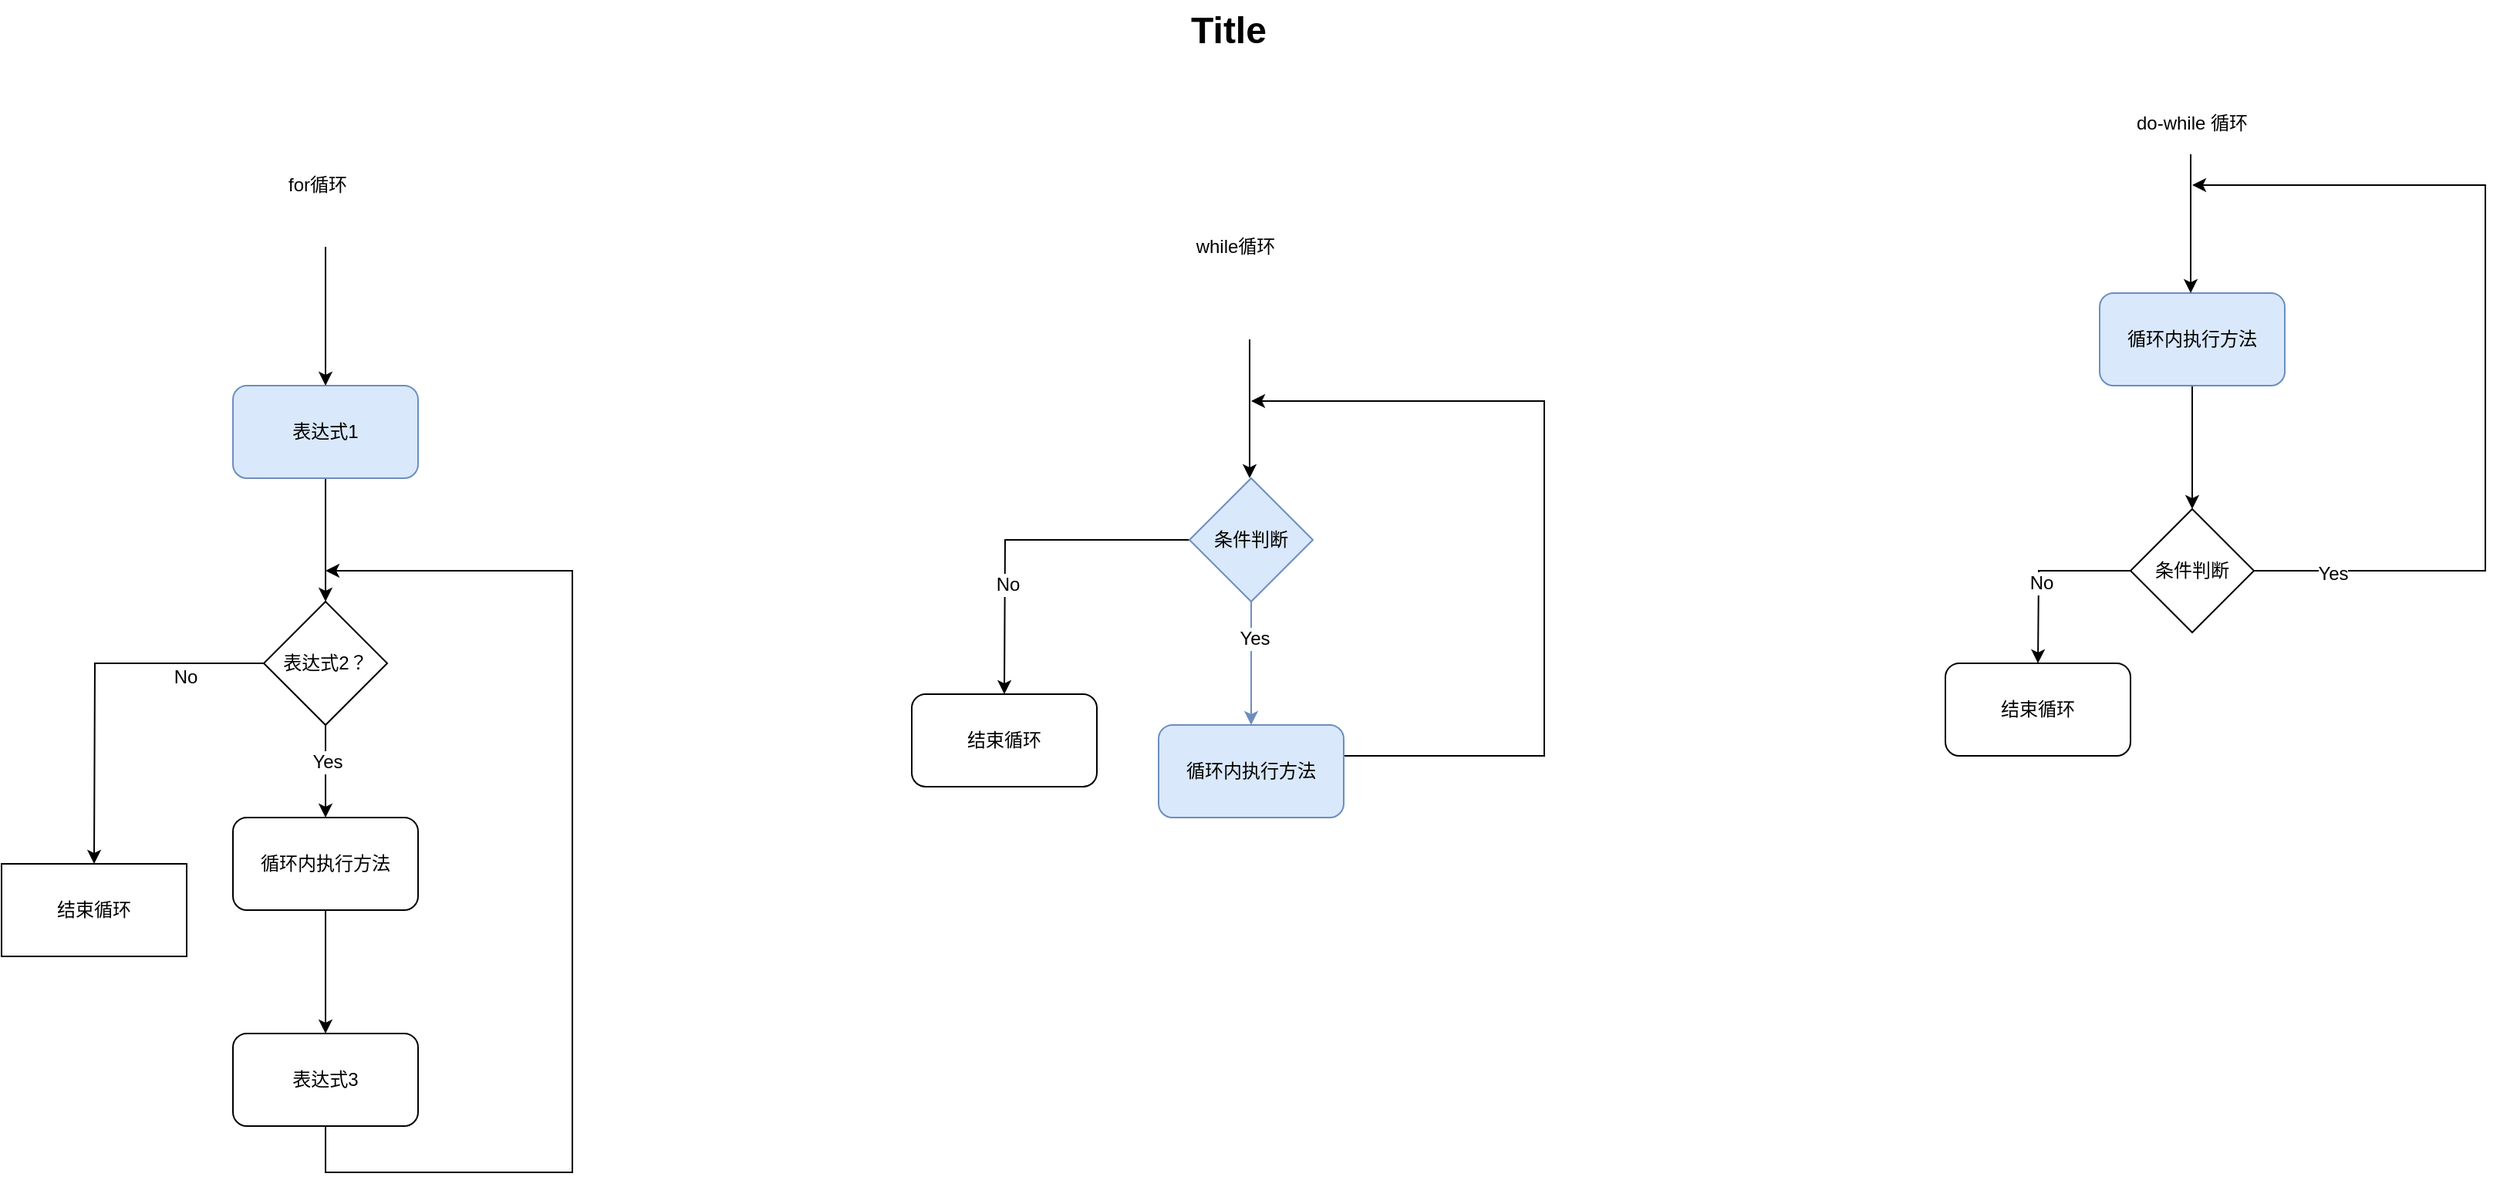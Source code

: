 <mxfile version="10.6.7" type="github"><diagram name="test" id="74b105a0-9070-1c63-61bc-23e55f88626e"><mxGraphModel dx="1326" dy="755" grid="1" gridSize="10" guides="1" tooltips="1" connect="1" arrows="1" fold="1" page="1" pageScale="1.5" pageWidth="1169" pageHeight="826" background="none" math="0" shadow="0"><root><mxCell id="0" style=";html=1;"/><mxCell id="1" style=";html=1;" parent="0"/><mxCell id="10b056a9c633e61c-30" value="Title" style="text;strokeColor=none;fillColor=none;html=1;fontSize=24;fontStyle=1;verticalAlign=middle;align=center;" parent="1" vertex="1"><mxGeometry x="80" y="40" width="1590" height="40" as="geometry"/></mxCell><mxCell id="vTPpzbt7TTCkp2TYxWDQ-38" style="edgeStyle=orthogonalEdgeStyle;curved=1;rounded=0;orthogonalLoop=1;jettySize=auto;html=1;entryX=0.5;entryY=0;entryDx=0;entryDy=0;" parent="1" source="vTPpzbt7TTCkp2TYxWDQ-32" target="vTPpzbt7TTCkp2TYxWDQ-37" edge="1"><mxGeometry relative="1" as="geometry"/></mxCell><mxCell id="vTPpzbt7TTCkp2TYxWDQ-41" value="Yes" style="text;html=1;resizable=0;points=[];align=center;verticalAlign=middle;labelBackgroundColor=#ffffff;" parent="vTPpzbt7TTCkp2TYxWDQ-38" vertex="1" connectable="0"><mxGeometry x="-0.002" y="6" relative="1" as="geometry"><mxPoint x="-5" y="-6" as="offset"/></mxGeometry></mxCell><mxCell id="vTPpzbt7TTCkp2TYxWDQ-39" style="edgeStyle=orthogonalEdgeStyle;rounded=0;orthogonalLoop=1;jettySize=auto;html=1;" parent="1" source="vTPpzbt7TTCkp2TYxWDQ-32" edge="1"><mxGeometry relative="1" as="geometry"><mxPoint x="140" y="600" as="targetPoint"/></mxGeometry></mxCell><mxCell id="vTPpzbt7TTCkp2TYxWDQ-42" value="No" style="text;html=1;resizable=0;points=[];align=center;verticalAlign=middle;labelBackgroundColor=#ffffff;" parent="vTPpzbt7TTCkp2TYxWDQ-39" vertex="1" connectable="0"><mxGeometry x="-0.574" y="9" relative="1" as="geometry"><mxPoint as="offset"/></mxGeometry></mxCell><mxCell id="vTPpzbt7TTCkp2TYxWDQ-32" value="表达式2？" style="rhombus;whiteSpace=wrap;html=1;" parent="1" vertex="1"><mxGeometry x="250" y="430" width="80" height="80" as="geometry"/></mxCell><mxCell id="vTPpzbt7TTCkp2TYxWDQ-36" style="edgeStyle=orthogonalEdgeStyle;curved=1;rounded=0;orthogonalLoop=1;jettySize=auto;html=1;entryX=0.5;entryY=0;entryDx=0;entryDy=0;" parent="1" source="vTPpzbt7TTCkp2TYxWDQ-33" target="vTPpzbt7TTCkp2TYxWDQ-32" edge="1"><mxGeometry relative="1" as="geometry"/></mxCell><mxCell id="vTPpzbt7TTCkp2TYxWDQ-33" value="表达式1" style="rounded=1;whiteSpace=wrap;html=1;fillColor=#dae8fc;strokeColor=#6c8ebf;" parent="1" vertex="1"><mxGeometry x="230" y="290" width="120" height="60" as="geometry"/></mxCell><mxCell id="vTPpzbt7TTCkp2TYxWDQ-44" value="" style="edgeStyle=orthogonalEdgeStyle;curved=1;rounded=0;orthogonalLoop=1;jettySize=auto;html=1;" parent="1" source="vTPpzbt7TTCkp2TYxWDQ-37" target="vTPpzbt7TTCkp2TYxWDQ-43" edge="1"><mxGeometry relative="1" as="geometry"/></mxCell><mxCell id="vTPpzbt7TTCkp2TYxWDQ-37" value="循环内执行方法" style="rounded=1;whiteSpace=wrap;html=1;" parent="1" vertex="1"><mxGeometry x="230" y="570" width="120" height="60" as="geometry"/></mxCell><mxCell id="vTPpzbt7TTCkp2TYxWDQ-45" style="edgeStyle=orthogonalEdgeStyle;rounded=0;orthogonalLoop=1;jettySize=auto;html=1;" parent="1" source="vTPpzbt7TTCkp2TYxWDQ-43" edge="1"><mxGeometry relative="1" as="geometry"><mxPoint x="290" y="410" as="targetPoint"/><Array as="points"><mxPoint x="290" y="800"/><mxPoint x="450" y="800"/><mxPoint x="450" y="410"/></Array></mxGeometry></mxCell><mxCell id="vTPpzbt7TTCkp2TYxWDQ-43" value="表达式3" style="rounded=1;whiteSpace=wrap;html=1;" parent="1" vertex="1"><mxGeometry x="230" y="710" width="120" height="60" as="geometry"/></mxCell><mxCell id="vTPpzbt7TTCkp2TYxWDQ-46" value="结束循环" style="rounded=0;whiteSpace=wrap;html=1;" parent="1" vertex="1"><mxGeometry x="80" y="600" width="120" height="60" as="geometry"/></mxCell><mxCell id="vTPpzbt7TTCkp2TYxWDQ-48" value="" style="endArrow=classic;html=1;entryX=0.5;entryY=0;entryDx=0;entryDy=0;" parent="1" target="vTPpzbt7TTCkp2TYxWDQ-33" edge="1"><mxGeometry width="50" height="50" relative="1" as="geometry"><mxPoint x="290" y="200" as="sourcePoint"/><mxPoint x="315" y="180" as="targetPoint"/></mxGeometry></mxCell><mxCell id="vTPpzbt7TTCkp2TYxWDQ-51" value="" style="edgeStyle=none;rounded=0;orthogonalLoop=1;jettySize=auto;html=1;fillColor=#dae8fc;strokeColor=#6c8ebf;" parent="1" source="vTPpzbt7TTCkp2TYxWDQ-49" edge="1"><mxGeometry relative="1" as="geometry"><mxPoint x="890" y="510" as="targetPoint"/></mxGeometry></mxCell><mxCell id="vTPpzbt7TTCkp2TYxWDQ-54" value="Yes" style="text;html=1;resizable=0;points=[];align=center;verticalAlign=middle;labelBackgroundColor=#ffffff;" parent="vTPpzbt7TTCkp2TYxWDQ-51" vertex="1" connectable="0"><mxGeometry x="-0.4" y="2" relative="1" as="geometry"><mxPoint as="offset"/></mxGeometry></mxCell><mxCell id="vTPpzbt7TTCkp2TYxWDQ-53" style="edgeStyle=orthogonalEdgeStyle;rounded=0;orthogonalLoop=1;jettySize=auto;html=1;" parent="1" source="vTPpzbt7TTCkp2TYxWDQ-49" edge="1"><mxGeometry relative="1" as="geometry"><mxPoint x="730" y="490" as="targetPoint"/></mxGeometry></mxCell><mxCell id="vTPpzbt7TTCkp2TYxWDQ-55" value="No" style="text;html=1;resizable=0;points=[];align=center;verticalAlign=middle;labelBackgroundColor=#ffffff;" parent="vTPpzbt7TTCkp2TYxWDQ-53" vertex="1" connectable="0"><mxGeometry x="0.073" y="29" relative="1" as="geometry"><mxPoint as="offset"/></mxGeometry></mxCell><mxCell id="vTPpzbt7TTCkp2TYxWDQ-49" value="条件判断" style="rhombus;whiteSpace=wrap;html=1;fillColor=#dae8fc;strokeColor=#6c8ebf;" parent="1" vertex="1"><mxGeometry x="850" y="350" width="80" height="80" as="geometry"/></mxCell><mxCell id="vTPpzbt7TTCkp2TYxWDQ-61" style="edgeStyle=orthogonalEdgeStyle;rounded=0;orthogonalLoop=1;jettySize=auto;html=1;" parent="1" source="vTPpzbt7TTCkp2TYxWDQ-52" edge="1"><mxGeometry relative="1" as="geometry"><mxPoint x="890" y="300" as="targetPoint"/><Array as="points"><mxPoint x="1080" y="530"/><mxPoint x="1080" y="300"/><mxPoint x="890" y="300"/></Array></mxGeometry></mxCell><mxCell id="vTPpzbt7TTCkp2TYxWDQ-52" value="循环内执行方法" style="rounded=1;whiteSpace=wrap;html=1;fillColor=#dae8fc;strokeColor=#6c8ebf;" parent="1" vertex="1"><mxGeometry x="830" y="510" width="120" height="60" as="geometry"/></mxCell><mxCell id="vTPpzbt7TTCkp2TYxWDQ-57" value="结束循环" style="rounded=1;whiteSpace=wrap;html=1;" parent="1" vertex="1"><mxGeometry x="670" y="490" width="120" height="60" as="geometry"/></mxCell><mxCell id="vTPpzbt7TTCkp2TYxWDQ-58" value="" style="endArrow=classic;html=1;entryX=0.5;entryY=0;entryDx=0;entryDy=0;" parent="1" edge="1"><mxGeometry width="50" height="50" relative="1" as="geometry"><mxPoint x="889" y="260" as="sourcePoint"/><mxPoint x="889" y="350" as="targetPoint"/></mxGeometry></mxCell><mxCell id="vTPpzbt7TTCkp2TYxWDQ-64" value="" style="edgeStyle=orthogonalEdgeStyle;rounded=0;orthogonalLoop=1;jettySize=auto;html=1;" parent="1" source="vTPpzbt7TTCkp2TYxWDQ-62" edge="1"><mxGeometry relative="1" as="geometry"><mxPoint x="1500" y="370" as="targetPoint"/></mxGeometry></mxCell><mxCell id="vTPpzbt7TTCkp2TYxWDQ-62" value="循环内执行方法" style="rounded=1;whiteSpace=wrap;html=1;fillColor=#dae8fc;strokeColor=#6c8ebf;" parent="1" vertex="1"><mxGeometry x="1440" y="230" width="120" height="60" as="geometry"/></mxCell><mxCell id="vTPpzbt7TTCkp2TYxWDQ-66" style="edgeStyle=orthogonalEdgeStyle;rounded=0;orthogonalLoop=1;jettySize=auto;html=1;exitX=1;exitY=0.5;exitDx=0;exitDy=0;" parent="1" source="vTPpzbt7TTCkp2TYxWDQ-65" edge="1"><mxGeometry relative="1" as="geometry"><mxPoint x="1500" y="160" as="targetPoint"/><Array as="points"><mxPoint x="1690" y="410"/><mxPoint x="1690" y="160"/></Array></mxGeometry></mxCell><mxCell id="vTPpzbt7TTCkp2TYxWDQ-70" value="Yes" style="text;html=1;resizable=0;points=[];align=center;verticalAlign=middle;labelBackgroundColor=#ffffff;" parent="vTPpzbt7TTCkp2TYxWDQ-66" vertex="1" connectable="0"><mxGeometry x="-0.827" y="-2" relative="1" as="geometry"><mxPoint as="offset"/></mxGeometry></mxCell><mxCell id="vTPpzbt7TTCkp2TYxWDQ-68" style="edgeStyle=orthogonalEdgeStyle;rounded=0;orthogonalLoop=1;jettySize=auto;html=1;" parent="1" source="vTPpzbt7TTCkp2TYxWDQ-65" edge="1"><mxGeometry relative="1" as="geometry"><mxPoint x="1400" y="470" as="targetPoint"/></mxGeometry></mxCell><mxCell id="vTPpzbt7TTCkp2TYxWDQ-71" value="No" style="text;html=1;resizable=0;points=[];align=center;verticalAlign=middle;labelBackgroundColor=#ffffff;" parent="vTPpzbt7TTCkp2TYxWDQ-68" vertex="1" connectable="0"><mxGeometry x="-0.033" y="8" relative="1" as="geometry"><mxPoint as="offset"/></mxGeometry></mxCell><mxCell id="vTPpzbt7TTCkp2TYxWDQ-65" value="条件判断" style="rhombus;whiteSpace=wrap;html=1;" parent="1" vertex="1"><mxGeometry x="1460" y="370" width="80" height="80" as="geometry"/></mxCell><mxCell id="vTPpzbt7TTCkp2TYxWDQ-67" value="" style="endArrow=classic;html=1;entryX=0.5;entryY=0;entryDx=0;entryDy=0;" parent="1" edge="1"><mxGeometry width="50" height="50" relative="1" as="geometry"><mxPoint x="1499" y="140" as="sourcePoint"/><mxPoint x="1499" y="230" as="targetPoint"/></mxGeometry></mxCell><mxCell id="vTPpzbt7TTCkp2TYxWDQ-69" value="结束循环" style="rounded=1;whiteSpace=wrap;html=1;" parent="1" vertex="1"><mxGeometry x="1340" y="470" width="120" height="60" as="geometry"/></mxCell><mxCell id="vTPpzbt7TTCkp2TYxWDQ-72" value="do-while&amp;nbsp;循环" style="text;html=1;strokeColor=none;fillColor=none;align=center;verticalAlign=middle;whiteSpace=wrap;rounded=0;" parent="1" vertex="1"><mxGeometry x="1440" y="100" width="120" height="40" as="geometry"/></mxCell><mxCell id="vTPpzbt7TTCkp2TYxWDQ-73" value="while循环" style="text;html=1;strokeColor=none;fillColor=none;align=center;verticalAlign=middle;whiteSpace=wrap;rounded=0;" parent="1" vertex="1"><mxGeometry x="840" y="140" width="80" height="120" as="geometry"/></mxCell><mxCell id="vTPpzbt7TTCkp2TYxWDQ-74" value="for循环" style="text;html=1;strokeColor=none;fillColor=none;align=center;verticalAlign=middle;whiteSpace=wrap;rounded=0;" parent="1" vertex="1"><mxGeometry x="220" y="130" width="130" height="60" as="geometry"/></mxCell></root></mxGraphModel></diagram><diagram id="gcMmu6I-HTdGxmJciHXW" name="upload.dutySync"><mxGraphModel dx="1326" dy="804" grid="1" gridSize="10" guides="1" tooltips="1" connect="1" arrows="1" fold="1" page="1" pageScale="1" pageWidth="827" pageHeight="1169" math="0" shadow="0"><root><mxCell id="zkKILkqcDuGVJecnxGZo-0"/><mxCell id="zkKILkqcDuGVJecnxGZo-1" parent="zkKILkqcDuGVJecnxGZo-0"/><mxCell id="zkKILkqcDuGVJecnxGZo-2" value="localDuty" style="rounded=0;whiteSpace=wrap;html=1;" parent="zkKILkqcDuGVJecnxGZo-1" vertex="1"><mxGeometry x="10" y="270" width="120" height="60" as="geometry"/></mxCell><mxCell id="zkKILkqcDuGVJecnxGZo-7" value="否" style="edgeStyle=orthogonalEdgeStyle;rounded=0;orthogonalLoop=1;jettySize=auto;html=1;entryX=0;entryY=0.5;entryDx=0;entryDy=0;" parent="zkKILkqcDuGVJecnxGZo-1" source="zkKILkqcDuGVJecnxGZo-10" target="zkKILkqcDuGVJecnxGZo-5" edge="1"><mxGeometry relative="1" as="geometry"/></mxCell><mxCell id="zkKILkqcDuGVJecnxGZo-16" style="edgeStyle=orthogonalEdgeStyle;rounded=0;orthogonalLoop=1;jettySize=auto;html=1;exitX=1;exitY=0.5;exitDx=0;exitDy=0;" parent="zkKILkqcDuGVJecnxGZo-1" source="zkKILkqcDuGVJecnxGZo-3" edge="1"><mxGeometry relative="1" as="geometry"><mxPoint x="180" y="450" as="targetPoint"/></mxGeometry></mxCell><mxCell id="zkKILkqcDuGVJecnxGZo-3" value="None" style="rounded=0;whiteSpace=wrap;html=1;" parent="zkKILkqcDuGVJecnxGZo-1" vertex="1"><mxGeometry x="10" y="420" width="120" height="60" as="geometry"/></mxCell><mxCell id="zkKILkqcDuGVJecnxGZo-30" value="" style="edgeStyle=orthogonalEdgeStyle;rounded=0;orthogonalLoop=1;jettySize=auto;html=1;" parent="zkKILkqcDuGVJecnxGZo-1" source="zkKILkqcDuGVJecnxGZo-4" target="zkKILkqcDuGVJecnxGZo-29" edge="1"><mxGeometry relative="1" as="geometry"/></mxCell><mxCell id="zkKILkqcDuGVJecnxGZo-4" value="Add&lt;br&gt;" style="rounded=0;whiteSpace=wrap;html=1;" parent="zkKILkqcDuGVJecnxGZo-1" vertex="1"><mxGeometry x="400" y="420" width="120" height="60" as="geometry"/></mxCell><mxCell id="zkKILkqcDuGVJecnxGZo-29" value="设备所在元空间&lt;br&gt;Add&lt;br&gt;" style="rounded=0;whiteSpace=wrap;html=1;" parent="zkKILkqcDuGVJecnxGZo-1" vertex="1"><mxGeometry x="600" y="420" width="120" height="60" as="geometry"/></mxCell><mxCell id="zkKILkqcDuGVJecnxGZo-32" value="" style="edgeStyle=orthogonalEdgeStyle;rounded=0;orthogonalLoop=1;jettySize=auto;html=1;" parent="zkKILkqcDuGVJecnxGZo-1" source="zkKILkqcDuGVJecnxGZo-5" target="zkKILkqcDuGVJecnxGZo-31" edge="1"><mxGeometry relative="1" as="geometry"/></mxCell><mxCell id="zkKILkqcDuGVJecnxGZo-5" value="l.modify&lt;br&gt;s.modify&lt;br&gt;" style="rounded=0;whiteSpace=wrap;html=1;" parent="zkKILkqcDuGVJecnxGZo-1" vertex="1"><mxGeometry x="400" y="554" width="120" height="60" as="geometry"/></mxCell><mxCell id="zkKILkqcDuGVJecnxGZo-31" value="设备所在元空间&lt;br&gt;Delete,Add&lt;br&gt;" style="rounded=0;whiteSpace=wrap;html=1;" parent="zkKILkqcDuGVJecnxGZo-1" vertex="1"><mxGeometry x="600" y="554" width="120" height="60" as="geometry"/></mxCell><mxCell id="zkKILkqcDuGVJecnxGZo-8" value="serviceDuty" style="rounded=0;whiteSpace=wrap;html=1;" parent="zkKILkqcDuGVJecnxGZo-1" vertex="1"><mxGeometry x="920" y="250" width="120" height="60" as="geometry"/></mxCell><mxCell id="zkKILkqcDuGVJecnxGZo-17" value="否" style="edgeStyle=orthogonalEdgeStyle;rounded=0;orthogonalLoop=1;jettySize=auto;html=1;exitX=1;exitY=0.5;exitDx=0;exitDy=0;entryX=0;entryY=0.5;entryDx=0;entryDy=0;" parent="zkKILkqcDuGVJecnxGZo-1" source="zkKILkqcDuGVJecnxGZo-9" target="zkKILkqcDuGVJecnxGZo-4" edge="1"><mxGeometry relative="1" as="geometry"/></mxCell><mxCell id="zkKILkqcDuGVJecnxGZo-9" value="&lt;span&gt;serviceDuty是否找到对应岗位&lt;/span&gt;" style="rhombus;whiteSpace=wrap;html=1;" parent="zkKILkqcDuGVJecnxGZo-1" vertex="1"><mxGeometry x="185" y="410" width="80" height="80" as="geometry"/></mxCell><mxCell id="zkKILkqcDuGVJecnxGZo-13" value="是" style="edgeStyle=orthogonalEdgeStyle;rounded=0;orthogonalLoop=1;jettySize=auto;html=1;entryX=0;entryY=0.5;entryDx=0;entryDy=0;" parent="zkKILkqcDuGVJecnxGZo-1" source="zkKILkqcDuGVJecnxGZo-10" target="zkKILkqcDuGVJecnxGZo-14" edge="1"><mxGeometry relative="1" as="geometry"><mxPoint x="225" y="704" as="targetPoint"/><Array as="points"><mxPoint x="225" y="730"/></Array></mxGeometry></mxCell><mxCell id="zkKILkqcDuGVJecnxGZo-10" value="判断族编码是否更改" style="rhombus;whiteSpace=wrap;html=1;" parent="zkKILkqcDuGVJecnxGZo-1" vertex="1"><mxGeometry x="185" y="544" width="80" height="80" as="geometry"/></mxCell><mxCell id="zkKILkqcDuGVJecnxGZo-11" value="是" style="edgeStyle=orthogonalEdgeStyle;rounded=0;orthogonalLoop=1;jettySize=auto;html=1;entryX=0.5;entryY=0;entryDx=0;entryDy=0;exitX=0.5;exitY=1;exitDx=0;exitDy=0;" parent="zkKILkqcDuGVJecnxGZo-1" source="zkKILkqcDuGVJecnxGZo-9" target="zkKILkqcDuGVJecnxGZo-10" edge="1"><mxGeometry relative="1" as="geometry"><mxPoint x="170" y="450" as="sourcePoint"/><mxPoint x="280" y="530" as="targetPoint"/></mxGeometry></mxCell><mxCell id="zkKILkqcDuGVJecnxGZo-34" value="" style="edgeStyle=orthogonalEdgeStyle;rounded=0;orthogonalLoop=1;jettySize=auto;html=1;" parent="zkKILkqcDuGVJecnxGZo-1" source="zkKILkqcDuGVJecnxGZo-14" target="zkKILkqcDuGVJecnxGZo-33" edge="1"><mxGeometry relative="1" as="geometry"/></mxCell><mxCell id="zkKILkqcDuGVJecnxGZo-14" value="l.Add&lt;br&gt;s.modify&lt;br&gt;" style="rounded=0;whiteSpace=wrap;html=1;" parent="zkKILkqcDuGVJecnxGZo-1" vertex="1"><mxGeometry x="400" y="700" width="120" height="60" as="geometry"/></mxCell><mxCell id="zkKILkqcDuGVJecnxGZo-33" value="设备所在元空间&lt;br&gt;Add&lt;br&gt;" style="rounded=0;whiteSpace=wrap;html=1;" parent="zkKILkqcDuGVJecnxGZo-1" vertex="1"><mxGeometry x="600" y="700" width="120" height="60" as="geometry"/></mxCell><mxCell id="zkKILkqcDuGVJecnxGZo-35" value="modify" style="edgeStyle=orthogonalEdgeStyle;rounded=0;orthogonalLoop=1;jettySize=auto;html=1;entryX=0;entryY=0.5;entryDx=0;entryDy=0;" parent="zkKILkqcDuGVJecnxGZo-1" target="zkKILkqcDuGVJecnxGZo-42" edge="1"><mxGeometry relative="1" as="geometry"><mxPoint x="1140" y="593" as="sourcePoint"/></mxGeometry></mxCell><mxCell id="zkKILkqcDuGVJecnxGZo-36" style="edgeStyle=orthogonalEdgeStyle;rounded=0;orthogonalLoop=1;jettySize=auto;html=1;exitX=1;exitY=0.5;exitDx=0;exitDy=0;" parent="zkKILkqcDuGVJecnxGZo-1" source="zkKILkqcDuGVJecnxGZo-37" edge="1"><mxGeometry relative="1" as="geometry"><mxPoint x="1090" y="459" as="targetPoint"/></mxGeometry></mxCell><mxCell id="zkKILkqcDuGVJecnxGZo-37" value="岗位处理过之后" style="rounded=0;whiteSpace=wrap;html=1;" parent="zkKILkqcDuGVJecnxGZo-1" vertex="1"><mxGeometry x="920" y="429" width="120" height="60" as="geometry"/></mxCell><mxCell id="zkKILkqcDuGVJecnxGZo-38" value="" style="edgeStyle=orthogonalEdgeStyle;rounded=0;orthogonalLoop=1;jettySize=auto;html=1;" parent="zkKILkqcDuGVJecnxGZo-1" source="zkKILkqcDuGVJecnxGZo-39" target="zkKILkqcDuGVJecnxGZo-40" edge="1"><mxGeometry relative="1" as="geometry"/></mxCell><mxCell id="zkKILkqcDuGVJecnxGZo-39" value="delete&lt;br&gt;" style="rounded=0;whiteSpace=wrap;html=1;" parent="zkKILkqcDuGVJecnxGZo-1" vertex="1"><mxGeometry x="1310" y="429" width="120" height="60" as="geometry"/></mxCell><mxCell id="zkKILkqcDuGVJecnxGZo-40" value="设备所在元空间&lt;br&gt;delete&lt;br&gt;" style="rounded=0;whiteSpace=wrap;html=1;" parent="zkKILkqcDuGVJecnxGZo-1" vertex="1"><mxGeometry x="1510" y="429" width="120" height="60" as="geometry"/></mxCell><mxCell id="zkKILkqcDuGVJecnxGZo-41" value="" style="edgeStyle=orthogonalEdgeStyle;rounded=0;orthogonalLoop=1;jettySize=auto;html=1;" parent="zkKILkqcDuGVJecnxGZo-1" source="zkKILkqcDuGVJecnxGZo-42" target="zkKILkqcDuGVJecnxGZo-43" edge="1"><mxGeometry relative="1" as="geometry"/></mxCell><mxCell id="zkKILkqcDuGVJecnxGZo-42" value="none&lt;br&gt;" style="rounded=0;whiteSpace=wrap;html=1;" parent="zkKILkqcDuGVJecnxGZo-1" vertex="1"><mxGeometry x="1310" y="563" width="120" height="60" as="geometry"/></mxCell><mxCell id="zkKILkqcDuGVJecnxGZo-43" value="设备所在元空间&lt;br&gt;none&lt;br&gt;" style="rounded=0;whiteSpace=wrap;html=1;" parent="zkKILkqcDuGVJecnxGZo-1" vertex="1"><mxGeometry x="1510" y="563" width="120" height="60" as="geometry"/></mxCell><mxCell id="zkKILkqcDuGVJecnxGZo-44" value="None" style="edgeStyle=orthogonalEdgeStyle;rounded=0;orthogonalLoop=1;jettySize=auto;html=1;exitX=1;exitY=0.5;exitDx=0;exitDy=0;entryX=0;entryY=0.5;entryDx=0;entryDy=0;" parent="zkKILkqcDuGVJecnxGZo-1" source="zkKILkqcDuGVJecnxGZo-45" target="zkKILkqcDuGVJecnxGZo-39" edge="1"><mxGeometry relative="1" as="geometry"/></mxCell><mxCell id="zkKILkqcDuGVJecnxGZo-45" value="判断岗位状态&lt;br&gt;" style="rhombus;whiteSpace=wrap;html=1;" parent="zkKILkqcDuGVJecnxGZo-1" vertex="1"><mxGeometry x="1095" y="419" width="80" height="80" as="geometry"/></mxCell><mxCell id="zkKILkqcDuGVJecnxGZo-46" value="Delete" style="edgeStyle=orthogonalEdgeStyle;rounded=0;orthogonalLoop=1;jettySize=auto;html=1;entryX=0;entryY=0.5;entryDx=0;entryDy=0;" parent="zkKILkqcDuGVJecnxGZo-1" target="zkKILkqcDuGVJecnxGZo-50" edge="1"><mxGeometry relative="1" as="geometry"><mxPoint x="1135" y="713" as="targetPoint"/><Array as="points"><mxPoint x="1135" y="739"/></Array><mxPoint x="1134.966" y="632.966" as="sourcePoint"/></mxGeometry></mxCell><mxCell id="zkKILkqcDuGVJecnxGZo-48" value="" style="edgeStyle=orthogonalEdgeStyle;rounded=0;orthogonalLoop=1;jettySize=auto;html=1;exitX=0.5;exitY=1;exitDx=0;exitDy=0;" parent="zkKILkqcDuGVJecnxGZo-1" source="zkKILkqcDuGVJecnxGZo-45" edge="1"><mxGeometry relative="1" as="geometry"><mxPoint x="1080" y="459" as="sourcePoint"/><mxPoint x="1135" y="640" as="targetPoint"/></mxGeometry></mxCell><mxCell id="zkKILkqcDuGVJecnxGZo-49" value="" style="edgeStyle=orthogonalEdgeStyle;rounded=0;orthogonalLoop=1;jettySize=auto;html=1;" parent="zkKILkqcDuGVJecnxGZo-1" source="zkKILkqcDuGVJecnxGZo-50" target="zkKILkqcDuGVJecnxGZo-51" edge="1"><mxGeometry relative="1" as="geometry"/></mxCell><mxCell id="zkKILkqcDuGVJecnxGZo-50" value="delete&lt;br&gt;" style="rounded=0;whiteSpace=wrap;html=1;" parent="zkKILkqcDuGVJecnxGZo-1" vertex="1"><mxGeometry x="1310" y="709" width="120" height="60" as="geometry"/></mxCell><mxCell id="zkKILkqcDuGVJecnxGZo-51" value="设备所在元空间&lt;br&gt;delete&lt;br&gt;" style="rounded=0;whiteSpace=wrap;html=1;" parent="zkKILkqcDuGVJecnxGZo-1" vertex="1"><mxGeometry x="1510" y="709" width="120" height="60" as="geometry"/></mxCell><mxCell id="KcxyCaIMLxabcjMt8sgd-4" value="" style="edgeStyle=orthogonalEdgeStyle;rounded=0;orthogonalLoop=1;jettySize=auto;html=1;" parent="zkKILkqcDuGVJecnxGZo-1" source="KcxyCaIMLxabcjMt8sgd-0" target="KcxyCaIMLxabcjMt8sgd-3" edge="1"><mxGeometry relative="1" as="geometry"/></mxCell><mxCell id="KcxyCaIMLxabcjMt8sgd-0" value="modify" style="rounded=0;whiteSpace=wrap;html=1;" parent="zkKILkqcDuGVJecnxGZo-1" vertex="1"><mxGeometry x="200" y="270" width="120" height="60" as="geometry"/></mxCell><mxCell id="KcxyCaIMLxabcjMt8sgd-3" value="getdutyId()" style="rounded=0;whiteSpace=wrap;html=1;" parent="zkKILkqcDuGVJecnxGZo-1" vertex="1"><mxGeometry x="400" y="270" width="120" height="60" as="geometry"/></mxCell><mxCell id="KcxyCaIMLxabcjMt8sgd-1" value="Add" style="rounded=0;whiteSpace=wrap;html=1;" parent="zkKILkqcDuGVJecnxGZo-1" vertex="1"><mxGeometry x="200" y="180" width="120" height="60" as="geometry"/></mxCell><mxCell id="l-2TPWWNujYNzDorH6oe-0" value="" style="edgeStyle=orthogonalEdgeStyle;rounded=0;orthogonalLoop=1;jettySize=auto;html=1;" parent="zkKILkqcDuGVJecnxGZo-1" source="l-2TPWWNujYNzDorH6oe-1" target="l-2TPWWNujYNzDorH6oe-2" edge="1"><mxGeometry relative="1" as="geometry"/></mxCell><mxCell id="l-2TPWWNujYNzDorH6oe-1" value="modify" style="rounded=0;whiteSpace=wrap;html=1;" parent="zkKILkqcDuGVJecnxGZo-1" vertex="1"><mxGeometry x="1135" y="250" width="120" height="60" as="geometry"/></mxCell><mxCell id="l-2TPWWNujYNzDorH6oe-2" value="none" style="rounded=0;whiteSpace=wrap;html=1;" parent="zkKILkqcDuGVJecnxGZo-1" vertex="1"><mxGeometry x="1335" y="250" width="120" height="60" as="geometry"/></mxCell><mxCell id="l-2TPWWNujYNzDorH6oe-3" value="delete" style="rounded=0;whiteSpace=wrap;html=1;" parent="zkKILkqcDuGVJecnxGZo-1" vertex="1"><mxGeometry x="1135" y="160" width="120" height="60" as="geometry"/></mxCell><mxCell id="l-2TPWWNujYNzDorH6oe-4" value="" style="edgeStyle=orthogonalEdgeStyle;rounded=0;orthogonalLoop=1;jettySize=auto;html=1;" parent="zkKILkqcDuGVJecnxGZo-1" source="l-2TPWWNujYNzDorH6oe-5" target="l-2TPWWNujYNzDorH6oe-6" edge="1"><mxGeometry relative="1" as="geometry"/></mxCell><mxCell id="l-2TPWWNujYNzDorH6oe-5" value="none" style="rounded=0;whiteSpace=wrap;html=1;" parent="zkKILkqcDuGVJecnxGZo-1" vertex="1"><mxGeometry x="1130" y="50" width="120" height="60" as="geometry"/></mxCell><mxCell id="l-2TPWWNujYNzDorH6oe-6" value="delete" style="rounded=0;whiteSpace=wrap;html=1;" parent="zkKILkqcDuGVJecnxGZo-1" vertex="1"><mxGeometry x="1330" y="50" width="120" height="60" as="geometry"/></mxCell></root></mxGraphModel></diagram><diagram id="tjv14pc4cFfgDtg3yqPg" name="Space"><mxGraphModel dx="1326" dy="5485" grid="1" gridSize="10" guides="1" tooltips="1" connect="1" arrows="1" fold="1" page="1" pageScale="1" pageWidth="3300" pageHeight="4681" background="#9AC7BF" math="0" shadow="1"><root><mxCell id="4h8E5juFXreXRtt9Agv8-0"/><mxCell id="4h8E5juFXreXRtt9Agv8-1" parent="4h8E5juFXreXRtt9Agv8-0"/><mxCell id="4h8E5juFXreXRtt9Agv8-9" value="" style="edgeStyle=orthogonalEdgeStyle;rounded=0;orthogonalLoop=1;jettySize=auto;html=1;" parent="4h8E5juFXreXRtt9Agv8-1" source="4h8E5juFXreXRtt9Agv8-2" target="4h8E5juFXreXRtt9Agv8-8" edge="1"><mxGeometry relative="1" as="geometry"/></mxCell><mxCell id="4h8E5juFXreXRtt9Agv8-2" value="space" style="rounded=0;whiteSpace=wrap;html=1;" parent="4h8E5juFXreXRtt9Agv8-1" vertex="1"><mxGeometry x="180" y="80" width="120" height="60" as="geometry"/></mxCell><mxCell id="4h8E5juFXreXRtt9Agv8-8" value="SgSpace" style="rounded=0;whiteSpace=wrap;html=1;" parent="4h8E5juFXreXRtt9Agv8-1" vertex="1"><mxGeometry x="380" y="80" width="120" height="60" as="geometry"/></mxCell><mxCell id="4h8E5juFXreXRtt9Agv8-3" value="window" style="rounded=0;whiteSpace=wrap;html=1;" parent="4h8E5juFXreXRtt9Agv8-1" vertex="1"><mxGeometry x="180" y="180" width="120" height="60" as="geometry"/></mxCell><mxCell id="4h8E5juFXreXRtt9Agv8-4" value="door" style="rounded=0;whiteSpace=wrap;html=1;" parent="4h8E5juFXreXRtt9Agv8-1" vertex="1"><mxGeometry x="180" y="290" width="120" height="60" as="geometry"/></mxCell><mxCell id="4h8E5juFXreXRtt9Agv8-5" value="wall" style="rounded=0;whiteSpace=wrap;html=1;" parent="4h8E5juFXreXRtt9Agv8-1" vertex="1"><mxGeometry x="180" y="380" width="120" height="60" as="geometry"/></mxCell><mxCell id="4h8E5juFXreXRtt9Agv8-6" value="VirtualWall" style="rounded=0;whiteSpace=wrap;html=1;" parent="4h8E5juFXreXRtt9Agv8-1" vertex="1"><mxGeometry x="180" y="480" width="120" height="60" as="geometry"/></mxCell><mxCell id="4h8E5juFXreXRtt9Agv8-12" value="" style="edgeStyle=orthogonalEdgeStyle;rounded=0;orthogonalLoop=1;jettySize=auto;html=1;" parent="4h8E5juFXreXRtt9Agv8-1" source="4h8E5juFXreXRtt9Agv8-10" target="4h8E5juFXreXRtt9Agv8-11" edge="1"><mxGeometry relative="1" as="geometry"/></mxCell><mxCell id="4h8E5juFXreXRtt9Agv8-10" value="space" style="rounded=0;whiteSpace=wrap;html=1;" parent="4h8E5juFXreXRtt9Agv8-1" vertex="1"><mxGeometry x="707" y="80" width="120" height="60" as="geometry"/></mxCell><mxCell id="4h8E5juFXreXRtt9Agv8-15" value="" style="edgeStyle=orthogonalEdgeStyle;rounded=0;orthogonalLoop=1;jettySize=auto;html=1;" parent="4h8E5juFXreXRtt9Agv8-1" source="4h8E5juFXreXRtt9Agv8-11" target="4h8E5juFXreXRtt9Agv8-14" edge="1"><mxGeometry relative="1" as="geometry"/></mxCell><mxCell id="4h8E5juFXreXRtt9Agv8-11" value="&lt;span&gt;&lt;span&gt;空间边对象SpaceEdgeInfo&amp;nbsp;&lt;br&gt;space&lt;br&gt;edgeElement&lt;br&gt;&lt;/span&gt;&lt;/span&gt;" style="rounded=0;whiteSpace=wrap;html=1;" parent="4h8E5juFXreXRtt9Agv8-1" vertex="1"><mxGeometry x="707" y="220" width="120" height="60" as="geometry"/></mxCell><mxCell id="4h8E5juFXreXRtt9Agv8-17" value="" style="edgeStyle=orthogonalEdgeStyle;rounded=0;orthogonalLoop=1;jettySize=auto;html=1;" parent="4h8E5juFXreXRtt9Agv8-1" source="4h8E5juFXreXRtt9Agv8-14" target="4h8E5juFXreXRtt9Agv8-16" edge="1"><mxGeometry relative="1" as="geometry"/></mxCell><mxCell id="4h8E5juFXreXRtt9Agv8-14" value="公用构件分为一组&lt;br&gt;By edgeElement&lt;br&gt;" style="rounded=0;whiteSpace=wrap;html=1;" parent="4h8E5juFXreXRtt9Agv8-1" vertex="1"><mxGeometry x="707" y="360" width="120" height="60" as="geometry"/></mxCell><mxCell id="4h8E5juFXreXRtt9Agv8-19" value="" style="edgeStyle=orthogonalEdgeStyle;rounded=0;orthogonalLoop=1;jettySize=auto;html=1;" parent="4h8E5juFXreXRtt9Agv8-1" source="4h8E5juFXreXRtt9Agv8-16" target="4h8E5juFXreXRtt9Agv8-18" edge="1"><mxGeometry relative="1" as="geometry"/></mxCell><mxCell id="4h8E5juFXreXRtt9Agv8-16" value="edgeElement分组&lt;br&gt;平行且间距小于厚度和的一半&lt;br&gt;" style="rounded=0;whiteSpace=wrap;html=1;" parent="4h8E5juFXreXRtt9Agv8-1" vertex="1"><mxGeometry x="707" y="500" width="120" height="60" as="geometry"/></mxCell><mxCell id="4h8E5juFXreXRtt9Agv8-38" value="" style="edgeStyle=orthogonalEdgeStyle;rounded=0;orthogonalLoop=1;jettySize=auto;html=1;" parent="4h8E5juFXreXRtt9Agv8-1" source="4h8E5juFXreXRtt9Agv8-18" target="4h8E5juFXreXRtt9Agv8-37" edge="1"><mxGeometry relative="1" as="geometry"/></mxCell><mxCell id="4h8E5juFXreXRtt9Agv8-18" value="分组内，两两空间判断邻接关系，同时确定邻接类型（wall,virtual,door,window）&lt;br&gt;" style="rounded=0;whiteSpace=wrap;html=1;" parent="4h8E5juFXreXRtt9Agv8-1" vertex="1"><mxGeometry x="707" y="640" width="120" height="60" as="geometry"/></mxCell><mxCell id="4h8E5juFXreXRtt9Agv8-40" value="" style="edgeStyle=orthogonalEdgeStyle;rounded=0;orthogonalLoop=1;jettySize=auto;html=1;" parent="4h8E5juFXreXRtt9Agv8-1" source="4h8E5juFXreXRtt9Agv8-37" target="4h8E5juFXreXRtt9Agv8-39" edge="1"><mxGeometry relative="1" as="geometry"/></mxCell><mxCell id="4h8E5juFXreXRtt9Agv8-37" value="建立集合&lt;br&gt;space两两关联" style="rounded=0;whiteSpace=wrap;html=1;" parent="4h8E5juFXreXRtt9Agv8-1" vertex="1"><mxGeometry x="707" y="780" width="120" height="60" as="geometry"/></mxCell><mxCell id="4h8E5juFXreXRtt9Agv8-39" value="SgSpace&lt;br&gt;转化为space与其它space的关联关系&lt;br&gt;space.AdjacentSpaces&lt;br&gt;" style="rounded=0;whiteSpace=wrap;html=1;" parent="4h8E5juFXreXRtt9Agv8-1" vertex="1"><mxGeometry x="707" y="920" width="120" height="60" as="geometry"/></mxCell><mxCell id="4h8E5juFXreXRtt9Agv8-23" value="" style="edgeStyle=orthogonalEdgeStyle;rounded=0;orthogonalLoop=1;jettySize=auto;html=1;" parent="4h8E5juFXreXRtt9Agv8-1" source="4h8E5juFXreXRtt9Agv8-21" target="4h8E5juFXreXRtt9Agv8-22" edge="1"><mxGeometry relative="1" as="geometry"/></mxCell><mxCell id="4h8E5juFXreXRtt9Agv8-21" value="邻接构件为VirtualWall" style="shape=process;whiteSpace=wrap;html=1;backgroundOutline=1;" parent="4h8E5juFXreXRtt9Agv8-1" vertex="1"><mxGeometry x="950" y="640" width="120" height="60" as="geometry"/></mxCell><mxCell id="4h8E5juFXreXRtt9Agv8-22" value="VirtualWall" style="shape=process;whiteSpace=wrap;html=1;backgroundOutline=1;" parent="4h8E5juFXreXRtt9Agv8-1" vertex="1"><mxGeometry x="1150" y="640" width="120" height="60" as="geometry"/></mxCell><mxCell id="4h8E5juFXreXRtt9Agv8-24" value="" style="edgeStyle=orthogonalEdgeStyle;rounded=0;orthogonalLoop=1;jettySize=auto;html=1;" parent="4h8E5juFXreXRtt9Agv8-1" source="4h8E5juFXreXRtt9Agv8-25" target="4h8E5juFXreXRtt9Agv8-26" edge="1"><mxGeometry relative="1" as="geometry"/></mxCell><mxCell id="4h8E5juFXreXRtt9Agv8-25" value="邻接构件为&lt;br&gt;Wall&lt;br&gt;" style="shape=process;whiteSpace=wrap;html=1;backgroundOutline=1;" parent="4h8E5juFXreXRtt9Agv8-1" vertex="1"><mxGeometry x="950" y="760" width="120" height="60" as="geometry"/></mxCell><mxCell id="4h8E5juFXreXRtt9Agv8-29" value="" style="edgeStyle=orthogonalEdgeStyle;rounded=0;orthogonalLoop=1;jettySize=auto;html=1;" parent="4h8E5juFXreXRtt9Agv8-1" source="4h8E5juFXreXRtt9Agv8-26" target="4h8E5juFXreXRtt9Agv8-28" edge="1"><mxGeometry relative="1" as="geometry"/></mxCell><mxCell id="4h8E5juFXreXRtt9Agv8-26" value="判断wall上面是否有window" style="shape=process;whiteSpace=wrap;html=1;backgroundOutline=1;" parent="4h8E5juFXreXRtt9Agv8-1" vertex="1"><mxGeometry x="1150" y="760" width="120" height="60" as="geometry"/></mxCell><mxCell id="4h8E5juFXreXRtt9Agv8-34" value="" style="edgeStyle=orthogonalEdgeStyle;rounded=0;orthogonalLoop=1;jettySize=auto;html=1;" parent="4h8E5juFXreXRtt9Agv8-1" source="4h8E5juFXreXRtt9Agv8-28" target="4h8E5juFXreXRtt9Agv8-33" edge="1"><mxGeometry relative="1" as="geometry"/></mxCell><mxCell id="4h8E5juFXreXRtt9Agv8-28" value="window的位置是否在围成空间的区域内" style="shape=process;whiteSpace=wrap;html=1;backgroundOutline=1;" parent="4h8E5juFXreXRtt9Agv8-1" vertex="1"><mxGeometry x="1350" y="760" width="120" height="60" as="geometry"/></mxCell><mxCell id="4h8E5juFXreXRtt9Agv8-33" value="wall&lt;br&gt;window&lt;br&gt;" style="shape=process;whiteSpace=wrap;html=1;backgroundOutline=1;" parent="4h8E5juFXreXRtt9Agv8-1" vertex="1"><mxGeometry x="1550" y="760" width="120" height="60" as="geometry"/></mxCell><mxCell id="4h8E5juFXreXRtt9Agv8-31" value="" style="edgeStyle=orthogonalEdgeStyle;rounded=0;orthogonalLoop=1;jettySize=auto;html=1;" parent="4h8E5juFXreXRtt9Agv8-1" source="4h8E5juFXreXRtt9Agv8-27" target="4h8E5juFXreXRtt9Agv8-30" edge="1"><mxGeometry relative="1" as="geometry"/></mxCell><mxCell id="4h8E5juFXreXRtt9Agv8-27" value="判断wall上面是否有door" style="shape=process;whiteSpace=wrap;html=1;backgroundOutline=1;" parent="4h8E5juFXreXRtt9Agv8-1" vertex="1"><mxGeometry x="1150" y="850" width="120" height="60" as="geometry"/></mxCell><mxCell id="4h8E5juFXreXRtt9Agv8-36" value="" style="edgeStyle=orthogonalEdgeStyle;rounded=0;orthogonalLoop=1;jettySize=auto;html=1;" parent="4h8E5juFXreXRtt9Agv8-1" source="4h8E5juFXreXRtt9Agv8-30" target="4h8E5juFXreXRtt9Agv8-35" edge="1"><mxGeometry relative="1" as="geometry"/></mxCell><mxCell id="4h8E5juFXreXRtt9Agv8-30" value="door的位置是否在围成空间的区域内" style="shape=process;whiteSpace=wrap;html=1;backgroundOutline=1;" parent="4h8E5juFXreXRtt9Agv8-1" vertex="1"><mxGeometry x="1350" y="850" width="120" height="60" as="geometry"/></mxCell><mxCell id="4h8E5juFXreXRtt9Agv8-35" value="wall&lt;br&gt;window&lt;br&gt;door&lt;br&gt;" style="shape=process;whiteSpace=wrap;html=1;backgroundOutline=1;" parent="4h8E5juFXreXRtt9Agv8-1" vertex="1"><mxGeometry x="1550" y="850" width="120" height="60" as="geometry"/></mxCell><mxCell id="4h8E5juFXreXRtt9Agv8-41" value="同一层的Space关系" style="rounded=0;whiteSpace=wrap;html=1;" parent="4h8E5juFXreXRtt9Agv8-1" vertex="1"><mxGeometry x="707" width="120" height="60" as="geometry"/></mxCell><mxCell id="4h8E5juFXreXRtt9Agv8-42" value="立面的Space关系" style="rounded=0;whiteSpace=wrap;html=1;" parent="4h8E5juFXreXRtt9Agv8-1" vertex="1"><mxGeometry x="2330" y="-0.5" width="120" height="60" as="geometry"/></mxCell><mxCell id="4h8E5juFXreXRtt9Agv8-45" value="" style="edgeStyle=orthogonalEdgeStyle;rounded=0;orthogonalLoop=1;jettySize=auto;html=1;" parent="4h8E5juFXreXRtt9Agv8-1" source="4h8E5juFXreXRtt9Agv8-43" target="4h8E5juFXreXRtt9Agv8-44" edge="1"><mxGeometry relative="1" as="geometry"/></mxCell><mxCell id="4h8E5juFXreXRtt9Agv8-43" value="当前层楼层floor,spaces" style="rounded=0;whiteSpace=wrap;html=1;" parent="4h8E5juFXreXRtt9Agv8-1" vertex="1"><mxGeometry x="2330" y="90" width="120" height="60" as="geometry"/></mxCell><mxCell id="4h8E5juFXreXRtt9Agv8-47" value="" style="edgeStyle=orthogonalEdgeStyle;rounded=0;orthogonalLoop=1;jettySize=auto;html=1;" parent="4h8E5juFXreXRtt9Agv8-1" source="4h8E5juFXreXRtt9Agv8-44" target="4h8E5juFXreXRtt9Agv8-46" edge="1"><mxGeometry relative="1" as="geometry"/></mxCell><mxCell id="4h8E5juFXreXRtt9Agv8-44" value="获取上一层楼层&lt;br&gt;upfloor,upspaces&lt;br&gt;" style="rounded=0;whiteSpace=wrap;html=1;" parent="4h8E5juFXreXRtt9Agv8-1" vertex="1"><mxGeometry x="2330" y="230" width="120" height="60" as="geometry"/></mxCell><mxCell id="4h8E5juFXreXRtt9Agv8-49" value="" style="edgeStyle=orthogonalEdgeStyle;rounded=0;orthogonalLoop=1;jettySize=auto;html=1;" parent="4h8E5juFXreXRtt9Agv8-1" source="4h8E5juFXreXRtt9Agv8-46" target="4h8E5juFXreXRtt9Agv8-48" edge="1"><mxGeometry relative="1" as="geometry"/></mxCell><mxCell id="4h8E5juFXreXRtt9Agv8-46" value="当前层空间与上一层空间对比&lt;br&gt;" style="rounded=0;whiteSpace=wrap;html=1;" parent="4h8E5juFXreXRtt9Agv8-1" vertex="1"><mxGeometry x="2330" y="370" width="120" height="60" as="geometry"/></mxCell><mxCell id="R-blq1H9cee7EzaArHmY-1" value="" style="edgeStyle=orthogonalEdgeStyle;rounded=0;orthogonalLoop=1;jettySize=auto;html=1;" edge="1" parent="4h8E5juFXreXRtt9Agv8-1" source="4h8E5juFXreXRtt9Agv8-48" target="R-blq1H9cee7EzaArHmY-0"><mxGeometry relative="1" as="geometry"/></mxCell><mxCell id="4h8E5juFXreXRtt9Agv8-48" value="获取两两空间的邻接类型" style="rounded=0;whiteSpace=wrap;html=1;direction=west;" parent="4h8E5juFXreXRtt9Agv8-1" vertex="1"><mxGeometry x="2330" y="510" width="120" height="60" as="geometry"/></mxCell><mxCell id="R-blq1H9cee7EzaArHmY-0" value="转化为空间与其它空间的关联关系&lt;br&gt;space.UpElements&lt;br&gt;" style="rounded=0;whiteSpace=wrap;html=1;direction=west;" vertex="1" parent="4h8E5juFXreXRtt9Agv8-1"><mxGeometry x="2330" y="650" width="120" height="60" as="geometry"/></mxCell><mxCell id="4h8E5juFXreXRtt9Agv8-52" value="" style="edgeStyle=orthogonalEdgeStyle;rounded=0;orthogonalLoop=1;jettySize=auto;html=1;" parent="4h8E5juFXreXRtt9Agv8-1" source="4h8E5juFXreXRtt9Agv8-50" target="4h8E5juFXreXRtt9Agv8-51" edge="1"><mxGeometry relative="1" as="geometry"/></mxCell><mxCell id="4h8E5juFXreXRtt9Agv8-50" value="判断环形区域是否重叠" style="rounded=0;whiteSpace=wrap;html=1;" parent="4h8E5juFXreXRtt9Agv8-1" vertex="1"><mxGeometry x="2570" y="510" width="120" height="60" as="geometry"/></mxCell><mxCell id="4h8E5juFXreXRtt9Agv8-54" value="" style="edgeStyle=orthogonalEdgeStyle;rounded=0;orthogonalLoop=1;jettySize=auto;html=1;" parent="4h8E5juFXreXRtt9Agv8-1" source="4h8E5juFXreXRtt9Agv8-51" target="4h8E5juFXreXRtt9Agv8-53" edge="1"><mxGeometry relative="1" as="geometry"/></mxCell><mxCell id="4h8E5juFXreXRtt9Agv8-51" value="邻接类型&lt;br&gt;Vertical&lt;br&gt;" style="rounded=0;whiteSpace=wrap;html=1;" parent="4h8E5juFXreXRtt9Agv8-1" vertex="1"><mxGeometry x="2770" y="510" width="120" height="60" as="geometry"/></mxCell><mxCell id="4h8E5juFXreXRtt9Agv8-58" value="" style="edgeStyle=orthogonalEdgeStyle;rounded=0;orthogonalLoop=1;jettySize=auto;html=1;" parent="4h8E5juFXreXRtt9Agv8-1" source="4h8E5juFXreXRtt9Agv8-53" target="4h8E5juFXreXRtt9Agv8-57" edge="1"><mxGeometry relative="1" as="geometry"/></mxCell><mxCell id="4h8E5juFXreXRtt9Agv8-53" value="判断上下两个空间&lt;br&gt;功能类型&lt;br&gt;" style="rounded=0;whiteSpace=wrap;html=1;" parent="4h8E5juFXreXRtt9Agv8-1" vertex="1"><mxGeometry x="2770" y="650" width="120" height="60" as="geometry"/></mxCell><mxCell id="4h8E5juFXreXRtt9Agv8-57" value="邻接类型&lt;br&gt;Vertica&lt;br&gt;VerticalOpening&lt;br&gt;" style="rounded=0;whiteSpace=wrap;html=1;" parent="4h8E5juFXreXRtt9Agv8-1" vertex="1"><mxGeometry x="2970" y="650" width="120" height="60" as="geometry"/></mxCell><mxCell id="4h8E5juFXreXRtt9Agv8-55" value="楼梯间，中庭，竖井，其它公共区域" style="rounded=0;whiteSpace=wrap;html=1;" parent="4h8E5juFXreXRtt9Agv8-1" vertex="1"><mxGeometry x="2770" y="790" width="120" height="60" as="geometry"/></mxCell></root></mxGraphModel></diagram><diagram id="a8YSdTa4feqIH1mE7ehs" name="Upload"><mxGraphModel dx="1326" dy="804" grid="1" gridSize="10" guides="1" tooltips="1" connect="1" arrows="1" fold="1" page="1" pageScale="1" pageWidth="2339" pageHeight="3300" background="#CCFFFF" math="0" shadow="1"><root><mxCell id="1gOt2SkH-LuIccZ1SBPH-0"/><mxCell id="1gOt2SkH-LuIccZ1SBPH-1" parent="1gOt2SkH-LuIccZ1SBPH-0"/><mxCell id="Ahl8zVktqU1jytLaVr5v-1" value="" style="edgeStyle=orthogonalEdgeStyle;rounded=0;orthogonalLoop=1;jettySize=auto;html=1;" edge="1" parent="1gOt2SkH-LuIccZ1SBPH-1" source="1gOt2SkH-LuIccZ1SBPH-4" target="Ahl8zVktqU1jytLaVr5v-0"><mxGeometry relative="1" as="geometry"/></mxCell><mxCell id="1gOt2SkH-LuIccZ1SBPH-4" value="缓存物理世界的数据&lt;br&gt;岗位（&lt;span&gt;设备、部件、信标、元空间&lt;/span&gt;&lt;br&gt;）&lt;br&gt;serviceContext&lt;br&gt;" style="rounded=0;whiteSpace=wrap;html=1;" vertex="1" parent="1gOt2SkH-LuIccZ1SBPH-1"><mxGeometry x="160" y="110" width="120" height="60" as="geometry"/></mxCell><mxCell id="Ahl8zVktqU1jytLaVr5v-3" value="" style="edgeStyle=orthogonalEdgeStyle;rounded=0;orthogonalLoop=1;jettySize=auto;html=1;" edge="1" parent="1gOt2SkH-LuIccZ1SBPH-1" source="Ahl8zVktqU1jytLaVr5v-0" target="Ahl8zVktqU1jytLaVr5v-2"><mxGeometry relative="1" as="geometry"/></mxCell><mxCell id="Ahl8zVktqU1jytLaVr5v-0" value="由模型计算需要上传的岗位+基本关系&lt;br&gt;localContext&lt;br&gt;" style="rounded=0;whiteSpace=wrap;html=1;" vertex="1" parent="1gOt2SkH-LuIccZ1SBPH-1"><mxGeometry x="160" y="250" width="120" height="60" as="geometry"/></mxCell><mxCell id="Ahl8zVktqU1jytLaVr5v-5" value="" style="edgeStyle=orthogonalEdgeStyle;rounded=0;orthogonalLoop=1;jettySize=auto;html=1;" edge="1" parent="1gOt2SkH-LuIccZ1SBPH-1" source="Ahl8zVktqU1jytLaVr5v-2" target="Ahl8zVktqU1jytLaVr5v-4"><mxGeometry relative="1" as="geometry"/></mxCell><mxCell id="Ahl8zVktqU1jytLaVr5v-2" value="对serviceContext、localContext的数据打标记（设置操作状态del,modify,add,none）&lt;br&gt;" style="rounded=0;whiteSpace=wrap;html=1;" vertex="1" parent="1gOt2SkH-LuIccZ1SBPH-1"><mxGeometry x="160" y="390" width="120" height="60" as="geometry"/></mxCell><mxCell id="Ahl8zVktqU1jytLaVr5v-7" value="" style="edgeStyle=orthogonalEdgeStyle;rounded=0;orthogonalLoop=1;jettySize=auto;html=1;" edge="1" parent="1gOt2SkH-LuIccZ1SBPH-1" source="Ahl8zVktqU1jytLaVr5v-4" target="Ahl8zVktqU1jytLaVr5v-6"><mxGeometry relative="1" as="geometry"/></mxCell><mxCell id="Ahl8zVktqU1jytLaVr5v-4" value="更新serviceContext数据&lt;br&gt;（岗位删除，涉及基本关系删除）&lt;br&gt;" style="rounded=0;whiteSpace=wrap;html=1;" vertex="1" parent="1gOt2SkH-LuIccZ1SBPH-1"><mxGeometry x="160" y="530" width="120" height="60" as="geometry"/></mxCell><mxCell id="Ahl8zVktqU1jytLaVr5v-6" value="更新localContext数据&lt;br&gt;（岗位增加，修改，涉及基本关系增加，修改）&lt;br&gt;" style="rounded=0;whiteSpace=wrap;html=1;" vertex="1" parent="1gOt2SkH-LuIccZ1SBPH-1"><mxGeometry x="160" y="670" width="120" height="60" as="geometry"/></mxCell><mxCell id="Ahl8zVktqU1jytLaVr5v-11" value="" style="edgeStyle=orthogonalEdgeStyle;rounded=0;orthogonalLoop=1;jettySize=auto;html=1;" edge="1" parent="1gOt2SkH-LuIccZ1SBPH-1" source="Ahl8zVktqU1jytLaVr5v-9"><mxGeometry relative="1" as="geometry"><mxPoint x="720" y="260" as="targetPoint"/></mxGeometry></mxCell><mxCell id="Ahl8zVktqU1jytLaVr5v-9" value="&lt;span&gt;对serviceContext、localContext的数据打标记（设置操作状态del,modify,add,none）&lt;/span&gt;" style="ellipse;whiteSpace=wrap;html=1;aspect=fixed;" vertex="1" parent="1gOt2SkH-LuIccZ1SBPH-1"><mxGeometry x="680" y="100" width="80" height="80" as="geometry"/></mxCell><mxCell id="Ahl8zVktqU1jytLaVr5v-14" value="" style="edgeStyle=orthogonalEdgeStyle;rounded=0;orthogonalLoop=1;jettySize=auto;html=1;" edge="1" parent="1gOt2SkH-LuIccZ1SBPH-1" source="Ahl8zVktqU1jytLaVr5v-12" target="Ahl8zVktqU1jytLaVr5v-13"><mxGeometry relative="1" as="geometry"/></mxCell><mxCell id="Ahl8zVktqU1jytLaVr5v-12" value="设置serviceContext所有数据状态为None" style="rounded=0;whiteSpace=wrap;html=1;" vertex="1" parent="1gOt2SkH-LuIccZ1SBPH-1"><mxGeometry x="660" y="260" width="120" height="60" as="geometry"/></mxCell><mxCell id="Ahl8zVktqU1jytLaVr5v-18" value="" style="edgeStyle=orthogonalEdgeStyle;rounded=0;orthogonalLoop=1;jettySize=auto;html=1;" edge="1" parent="1gOt2SkH-LuIccZ1SBPH-1" source="Ahl8zVktqU1jytLaVr5v-13" target="Ahl8zVktqU1jytLaVr5v-17"><mxGeometry relative="1" as="geometry"/></mxCell><mxCell id="Ahl8zVktqU1jytLaVr5v-13" value="设置localContext所有数据状态为None" style="rounded=0;whiteSpace=wrap;html=1;" vertex="1" parent="1gOt2SkH-LuIccZ1SBPH-1"><mxGeometry x="660" y="400" width="120" height="60" as="geometry"/></mxCell><mxCell id="Ahl8zVktqU1jytLaVr5v-20" value="" style="edgeStyle=orthogonalEdgeStyle;rounded=0;orthogonalLoop=1;jettySize=auto;html=1;" edge="1" parent="1gOt2SkH-LuIccZ1SBPH-1" source="Ahl8zVktqU1jytLaVr5v-17" target="Ahl8zVktqU1jytLaVr5v-19"><mxGeometry relative="1" as="geometry"/></mxCell><mxCell id="Ahl8zVktqU1jytLaVr5v-17" value="获取localContext的所有岗位localDutys" style="rounded=0;whiteSpace=wrap;html=1;" vertex="1" parent="1gOt2SkH-LuIccZ1SBPH-1"><mxGeometry x="660" y="540" width="120" height="60" as="geometry"/></mxCell><mxCell id="Ahl8zVktqU1jytLaVr5v-23" value="" style="edgeStyle=orthogonalEdgeStyle;rounded=0;orthogonalLoop=1;jettySize=auto;html=1;" edge="1" parent="1gOt2SkH-LuIccZ1SBPH-1" source="Ahl8zVktqU1jytLaVr5v-19" target="Ahl8zVktqU1jytLaVr5v-22"><mxGeometry relative="1" as="geometry"/></mxCell><mxCell id="Ahl8zVktqU1jytLaVr5v-19" value="遍历localDutys：lduty" style="rounded=0;whiteSpace=wrap;html=1;fillColor=#dae8fc;strokeColor=#6c8ebf;" vertex="1" parent="1gOt2SkH-LuIccZ1SBPH-1"><mxGeometry x="660" y="680" width="120" height="60" as="geometry"/></mxCell><mxCell id="Ahl8zVktqU1jytLaVr5v-22" value="标记serviceContext中的数据" style="rounded=0;whiteSpace=wrap;html=1;fillColor=#f8cecc;strokeColor=#b85450;" vertex="1" parent="1gOt2SkH-LuIccZ1SBPH-1"><mxGeometry x="660" y="820" width="120" height="60" as="geometry"/></mxCell><mxCell id="Ahl8zVktqU1jytLaVr5v-15" value="serviceContext中包含&lt;br&gt;dutys&lt;br&gt;" style="shape=document;whiteSpace=wrap;html=1;boundedLbl=1;" vertex="1" parent="1gOt2SkH-LuIccZ1SBPH-1"><mxGeometry x="390" y="100" width="120" height="80" as="geometry"/></mxCell><mxCell id="Ahl8zVktqU1jytLaVr5v-16" value="localContext中包含&lt;br&gt;dutys+基本关系relations&lt;br&gt;" style="shape=document;whiteSpace=wrap;html=1;boundedLbl=1;" vertex="1" parent="1gOt2SkH-LuIccZ1SBPH-1"><mxGeometry x="390" y="230" width="120" height="80" as="geometry"/></mxCell><mxCell id="Ahl8zVktqU1jytLaVr5v-25" value="" style="edgeStyle=orthogonalEdgeStyle;rounded=0;orthogonalLoop=1;jettySize=auto;html=1;" edge="1" parent="1gOt2SkH-LuIccZ1SBPH-1" source="Ahl8zVktqU1jytLaVr5v-21"><mxGeometry relative="1" as="geometry"><mxPoint x="1060" y="250" as="targetPoint"/></mxGeometry></mxCell><mxCell id="Ahl8zVktqU1jytLaVr5v-21" value="模型中识别出来的岗位lduty" style="shape=process;whiteSpace=wrap;html=1;backgroundOutline=1;fillColor=#dae8fc;strokeColor=#6c8ebf;" vertex="1" parent="1gOt2SkH-LuIccZ1SBPH-1"><mxGeometry x="1000" y="110" width="120" height="60" as="geometry"/></mxCell><mxCell id="Ahl8zVktqU1jytLaVr5v-27" value="" style="edgeStyle=orthogonalEdgeStyle;rounded=0;orthogonalLoop=1;jettySize=auto;html=1;" edge="1" parent="1gOt2SkH-LuIccZ1SBPH-1"><mxGeometry relative="1" as="geometry"><mxPoint x="1060" y="310" as="sourcePoint"/><mxPoint x="1060" y="390" as="targetPoint"/></mxGeometry></mxCell><mxCell id="Ahl8zVktqU1jytLaVr5v-30" value="否" style="edgeStyle=orthogonalEdgeStyle;rounded=0;orthogonalLoop=1;jettySize=auto;html=1;" edge="1" parent="1gOt2SkH-LuIccZ1SBPH-1" source="Ahl8zVktqU1jytLaVr5v-28"><mxGeometry relative="1" as="geometry"><mxPoint x="1180" y="430" as="targetPoint"/></mxGeometry></mxCell><mxCell id="Ahl8zVktqU1jytLaVr5v-33" value="是" style="edgeStyle=orthogonalEdgeStyle;rounded=0;orthogonalLoop=1;jettySize=auto;html=1;" edge="1" parent="1gOt2SkH-LuIccZ1SBPH-1" source="Ahl8zVktqU1jytLaVr5v-28"><mxGeometry relative="1" as="geometry"><mxPoint x="1060" y="550" as="targetPoint"/></mxGeometry></mxCell><mxCell id="Ahl8zVktqU1jytLaVr5v-28" value="是否查找到" style="rhombus;whiteSpace=wrap;html=1;" vertex="1" parent="1gOt2SkH-LuIccZ1SBPH-1"><mxGeometry x="1020" y="390" width="80" height="80" as="geometry"/></mxCell><mxCell id="Ahl8zVktqU1jytLaVr5v-37" value="" style="edgeStyle=orthogonalEdgeStyle;rounded=0;orthogonalLoop=1;jettySize=auto;html=1;" edge="1" parent="1gOt2SkH-LuIccZ1SBPH-1" source="Ahl8zVktqU1jytLaVr5v-31"><mxGeometry relative="1" as="geometry"><mxPoint x="1380" y="430" as="targetPoint"/></mxGeometry></mxCell><mxCell id="Ahl8zVktqU1jytLaVr5v-31" value="从本地数据库由bimid获取dutyid,由dutyid从serviceContext中查找对应的岗位cdutys" style="rounded=0;whiteSpace=wrap;html=1;" vertex="1" parent="1gOt2SkH-LuIccZ1SBPH-1"><mxGeometry x="1180" y="400" width="120" height="60" as="geometry"/></mxCell><mxCell id="Ahl8zVktqU1jytLaVr5v-44" value="大于1个" style="edgeStyle=orthogonalEdgeStyle;rounded=0;orthogonalLoop=1;jettySize=auto;html=1;" edge="1" parent="1gOt2SkH-LuIccZ1SBPH-1" source="Ahl8zVktqU1jytLaVr5v-35"><mxGeometry relative="1" as="geometry"><mxPoint x="1180" y="590" as="targetPoint"/></mxGeometry></mxCell><mxCell id="Ahl8zVktqU1jytLaVr5v-46" value="等于一个" style="edgeStyle=orthogonalEdgeStyle;rounded=0;orthogonalLoop=1;jettySize=auto;html=1;" edge="1" parent="1gOt2SkH-LuIccZ1SBPH-1" source="Ahl8zVktqU1jytLaVr5v-35"><mxGeometry relative="1" as="geometry"><mxPoint x="1060" y="710" as="targetPoint"/></mxGeometry></mxCell><mxCell id="Ahl8zVktqU1jytLaVr5v-35" value="判断查找到的个数" style="rhombus;whiteSpace=wrap;html=1;" vertex="1" parent="1gOt2SkH-LuIccZ1SBPH-1"><mxGeometry x="1020" y="550" width="80" height="80" as="geometry"/></mxCell><mxCell id="Ahl8zVktqU1jytLaVr5v-40" value="是" style="edgeStyle=orthogonalEdgeStyle;rounded=0;orthogonalLoop=1;jettySize=auto;html=1;" edge="1" parent="1gOt2SkH-LuIccZ1SBPH-1" source="Ahl8zVktqU1jytLaVr5v-38"><mxGeometry relative="1" as="geometry"><mxPoint x="1060" y="530" as="targetPoint"/><Array as="points"><mxPoint x="1420" y="510"/><mxPoint x="1420" y="510"/></Array></mxGeometry></mxCell><mxCell id="Ahl8zVktqU1jytLaVr5v-42" value="否" style="edgeStyle=orthogonalEdgeStyle;rounded=0;orthogonalLoop=1;jettySize=auto;html=1;" edge="1" parent="1gOt2SkH-LuIccZ1SBPH-1" source="Ahl8zVktqU1jytLaVr5v-38"><mxGeometry relative="1" as="geometry"><mxPoint x="1540" y="430" as="targetPoint"/></mxGeometry></mxCell><mxCell id="Ahl8zVktqU1jytLaVr5v-38" value="是否查找到" style="rhombus;whiteSpace=wrap;html=1;" vertex="1" parent="1gOt2SkH-LuIccZ1SBPH-1"><mxGeometry x="1380" y="390" width="80" height="80" as="geometry"/></mxCell><mxCell id="Ahl8zVktqU1jytLaVr5v-49" style="edgeStyle=orthogonalEdgeStyle;rounded=0;orthogonalLoop=1;jettySize=auto;html=1;exitX=1;exitY=0.5;exitDx=0;exitDy=0;" edge="1" parent="1gOt2SkH-LuIccZ1SBPH-1" source="Ahl8zVktqU1jytLaVr5v-47"><mxGeometry relative="1" as="geometry"><mxPoint x="1060" y="680" as="targetPoint"/><Array as="points"><mxPoint x="1330" y="590"/><mxPoint x="1330" y="680"/></Array></mxGeometry></mxCell><mxCell id="Ahl8zVktqU1jytLaVr5v-47" value="cdutys按信息点从多到少排序；&lt;br&gt;从第1个开始后面的全部标记删除&lt;br&gt;" style="rounded=0;whiteSpace=wrap;html=1;" vertex="1" parent="1gOt2SkH-LuIccZ1SBPH-1"><mxGeometry x="1180" y="560" width="120" height="60" as="geometry"/></mxCell><mxCell id="Ahl8zVktqU1jytLaVr5v-52" value="" style="edgeStyle=orthogonalEdgeStyle;rounded=0;orthogonalLoop=1;jettySize=auto;html=1;" edge="1" parent="1gOt2SkH-LuIccZ1SBPH-1" source="Ahl8zVktqU1jytLaVr5v-48"><mxGeometry relative="1" as="geometry"><mxPoint x="1060" y="850" as="targetPoint"/></mxGeometry></mxCell><mxCell id="Ahl8zVktqU1jytLaVr5v-48" value="取cdutys集合中第一个cduty" style="rounded=0;whiteSpace=wrap;html=1;" vertex="1" parent="1gOt2SkH-LuIccZ1SBPH-1"><mxGeometry x="1000" y="710" width="120" height="60" as="geometry"/></mxCell><mxCell id="Ahl8zVktqU1jytLaVr5v-64" style="edgeStyle=orthogonalEdgeStyle;rounded=0;orthogonalLoop=1;jettySize=auto;html=1;exitX=0.5;exitY=1;exitDx=0;exitDy=0;entryX=0.5;entryY=0;entryDx=0;entryDy=0;" edge="1" parent="1gOt2SkH-LuIccZ1SBPH-1" source="Ahl8zVktqU1jytLaVr5v-50"><mxGeometry relative="1" as="geometry"><mxPoint x="1600" y="860" as="targetPoint"/></mxGeometry></mxCell><mxCell id="Ahl8zVktqU1jytLaVr5v-50" value="lduty标记为add" style="rounded=0;whiteSpace=wrap;html=1;" vertex="1" parent="1gOt2SkH-LuIccZ1SBPH-1"><mxGeometry x="1540" y="400" width="120" height="60" as="geometry"/></mxCell><mxCell id="Ahl8zVktqU1jytLaVr5v-55" value="否" style="edgeStyle=orthogonalEdgeStyle;rounded=0;orthogonalLoop=1;jettySize=auto;html=1;" edge="1" parent="1gOt2SkH-LuIccZ1SBPH-1" source="Ahl8zVktqU1jytLaVr5v-53"><mxGeometry relative="1" as="geometry"><mxPoint x="1060" y="1010" as="targetPoint"/></mxGeometry></mxCell><mxCell id="Ahl8zVktqU1jytLaVr5v-57" value="是" style="edgeStyle=orthogonalEdgeStyle;rounded=0;orthogonalLoop=1;jettySize=auto;html=1;" edge="1" parent="1gOt2SkH-LuIccZ1SBPH-1" source="Ahl8zVktqU1jytLaVr5v-53"><mxGeometry relative="1" as="geometry"><mxPoint x="1180" y="890" as="targetPoint"/></mxGeometry></mxCell><mxCell id="Ahl8zVktqU1jytLaVr5v-53" value="lduty与cduty编码对比，判断是否发生更改" style="rhombus;whiteSpace=wrap;html=1;" vertex="1" parent="1gOt2SkH-LuIccZ1SBPH-1"><mxGeometry x="1020" y="850" width="80" height="80" as="geometry"/></mxCell><mxCell id="Ahl8zVktqU1jytLaVr5v-62" style="edgeStyle=orthogonalEdgeStyle;rounded=0;orthogonalLoop=1;jettySize=auto;html=1;exitX=1;exitY=0.5;exitDx=0;exitDy=0;entryX=0;entryY=0.5;entryDx=0;entryDy=0;" edge="1" parent="1gOt2SkH-LuIccZ1SBPH-1" source="Ahl8zVktqU1jytLaVr5v-58"><mxGeometry relative="1" as="geometry"><mxPoint x="1540" y="890" as="targetPoint"/></mxGeometry></mxCell><mxCell id="Ahl8zVktqU1jytLaVr5v-58" value="cduty标记为del&lt;br&gt;lduty标记为add&lt;br&gt;" style="rounded=0;whiteSpace=wrap;html=1;" vertex="1" parent="1gOt2SkH-LuIccZ1SBPH-1"><mxGeometry x="1180" y="860" width="120" height="60" as="geometry"/></mxCell><mxCell id="Ahl8zVktqU1jytLaVr5v-63" style="edgeStyle=orthogonalEdgeStyle;rounded=0;orthogonalLoop=1;jettySize=auto;html=1;exitX=1;exitY=0.5;exitDx=0;exitDy=0;entryX=0.5;entryY=1;entryDx=0;entryDy=0;" edge="1" parent="1gOt2SkH-LuIccZ1SBPH-1" source="Ahl8zVktqU1jytLaVr5v-59"><mxGeometry relative="1" as="geometry"><mxPoint x="1600" y="920" as="targetPoint"/></mxGeometry></mxCell><mxCell id="Ahl8zVktqU1jytLaVr5v-59" value="&lt;span&gt;cduty标记为modify&lt;/span&gt;&lt;br&gt;&lt;span&gt;lduty标记为modify&lt;/span&gt;" style="rounded=0;whiteSpace=wrap;html=1;" vertex="1" parent="1gOt2SkH-LuIccZ1SBPH-1"><mxGeometry x="1000" y="1010" width="120" height="60" as="geometry"/></mxCell><mxCell id="Ahl8zVktqU1jytLaVr5v-65" value="&lt;span&gt;由lduty&lt;/span&gt;&lt;br&gt;&lt;span&gt;处理localContext基本关系&lt;/span&gt;" style="shape=process;whiteSpace=wrap;html=1;backgroundOutline=1;fillColor=#d5e8d4;strokeColor=#82b366;" vertex="1" parent="1gOt2SkH-LuIccZ1SBPH-1"><mxGeometry x="1540" y="860" width="120" height="60" as="geometry"/></mxCell><mxCell id="Ahl8zVktqU1jytLaVr5v-66" value="&lt;span&gt;由BIMId从serviceContext中查找对应的岗位cdutys&lt;/span&gt;" style="rounded=0;whiteSpace=wrap;html=1;" vertex="1" parent="1gOt2SkH-LuIccZ1SBPH-1"><mxGeometry x="1000" y="250" width="120" height="60" as="geometry"/></mxCell><mxCell id="Ahl8zVktqU1jytLaVr5v-69" value="" style="edgeStyle=orthogonalEdgeStyle;rounded=0;orthogonalLoop=1;jettySize=auto;html=1;" edge="1" parent="1gOt2SkH-LuIccZ1SBPH-1" source="Ahl8zVktqU1jytLaVr5v-67"><mxGeometry relative="1" as="geometry"><mxPoint x="2120" y="280" as="targetPoint"/></mxGeometry></mxCell><mxCell id="Ahl8zVktqU1jytLaVr5v-67" value="&lt;span&gt;由lduty&lt;/span&gt;&lt;br&gt;&lt;span&gt;处理localContext基本关系&lt;/span&gt;" style="shape=process;whiteSpace=wrap;html=1;backgroundOutline=1;fillColor=#d5e8d4;strokeColor=#82b366;" vertex="1" parent="1gOt2SkH-LuIccZ1SBPH-1"><mxGeometry x="2060" y="140" width="120" height="60" as="geometry"/></mxCell><mxCell id="Ahl8zVktqU1jytLaVr5v-73" value="是设备或部件" style="edgeStyle=orthogonalEdgeStyle;rounded=0;orthogonalLoop=1;jettySize=auto;html=1;" edge="1" parent="1gOt2SkH-LuIccZ1SBPH-1" source="Ahl8zVktqU1jytLaVr5v-71"><mxGeometry relative="1" as="geometry"><mxPoint x="2120" y="440" as="targetPoint"/></mxGeometry></mxCell><mxCell id="Ahl8zVktqU1jytLaVr5v-75" value="是空间" style="edgeStyle=orthogonalEdgeStyle;rounded=0;orthogonalLoop=1;jettySize=auto;html=1;" edge="1" parent="1gOt2SkH-LuIccZ1SBPH-1" source="Ahl8zVktqU1jytLaVr5v-71"><mxGeometry relative="1" as="geometry"><mxPoint x="2000" y="320" as="targetPoint"/></mxGeometry></mxCell><mxCell id="Ahl8zVktqU1jytLaVr5v-77" value="是信标" style="edgeStyle=orthogonalEdgeStyle;rounded=0;orthogonalLoop=1;jettySize=auto;html=1;" edge="1" parent="1gOt2SkH-LuIccZ1SBPH-1" source="Ahl8zVktqU1jytLaVr5v-71"><mxGeometry relative="1" as="geometry"><mxPoint x="2240" y="320" as="targetPoint"/></mxGeometry></mxCell><mxCell id="Ahl8zVktqU1jytLaVr5v-71" value="判断lduty的类型" style="rhombus;whiteSpace=wrap;html=1;" vertex="1" parent="1gOt2SkH-LuIccZ1SBPH-1"><mxGeometry x="2080" y="280" width="80" height="80" as="geometry"/></mxCell><mxCell id="Ahl8zVktqU1jytLaVr5v-93" style="edgeStyle=orthogonalEdgeStyle;rounded=0;orthogonalLoop=1;jettySize=auto;html=1;" edge="1" parent="1gOt2SkH-LuIccZ1SBPH-1" source="Ahl8zVktqU1jytLaVr5v-78"><mxGeometry relative="1" as="geometry"><mxPoint x="2120" y="530" as="targetPoint"/><Array as="points"><mxPoint x="1940" y="530"/></Array></mxGeometry></mxCell><mxCell id="Ahl8zVktqU1jytLaVr5v-78" value="由空间取关联的设备所在元空间关系&lt;span&gt;&amp;nbsp;equipRelations；&lt;br&gt;由空间取关联的信标所在元空间关系&lt;br&gt;beaconRelations&lt;br&gt;&lt;/span&gt;" style="rounded=0;whiteSpace=wrap;html=1;" vertex="1" parent="1gOt2SkH-LuIccZ1SBPH-1"><mxGeometry x="1880" y="290" width="120" height="60" as="geometry"/></mxCell><mxCell id="Ahl8zVktqU1jytLaVr5v-82" value="" style="edgeStyle=orthogonalEdgeStyle;rounded=0;orthogonalLoop=1;jettySize=auto;html=1;" edge="1" parent="1gOt2SkH-LuIccZ1SBPH-1" source="Ahl8zVktqU1jytLaVr5v-79"><mxGeometry relative="1" as="geometry"><mxPoint x="2120" y="580" as="targetPoint"/></mxGeometry></mxCell><mxCell id="Ahl8zVktqU1jytLaVr5v-79" value="由设备id,取关联的设备所在元空间的关系&lt;br&gt;equipRelations&lt;br&gt;" style="rounded=0;whiteSpace=wrap;html=1;" vertex="1" parent="1gOt2SkH-LuIccZ1SBPH-1"><mxGeometry x="2060" y="440" width="120" height="60" as="geometry"/></mxCell><mxCell id="Ahl8zVktqU1jytLaVr5v-94" style="edgeStyle=orthogonalEdgeStyle;rounded=0;orthogonalLoop=1;jettySize=auto;html=1;" edge="1" parent="1gOt2SkH-LuIccZ1SBPH-1" source="Ahl8zVktqU1jytLaVr5v-80"><mxGeometry relative="1" as="geometry"><mxPoint x="2120" y="530" as="targetPoint"/><Array as="points"><mxPoint x="2300" y="450"/><mxPoint x="2300" y="450"/></Array></mxGeometry></mxCell><mxCell id="Ahl8zVktqU1jytLaVr5v-80" value="由信标id,取关联的信标所在元空间的关系&lt;br&gt;beaconRelations&lt;br&gt;" style="rounded=0;whiteSpace=wrap;html=1;" vertex="1" parent="1gOt2SkH-LuIccZ1SBPH-1"><mxGeometry x="2240" y="290" width="120" height="60" as="geometry"/></mxCell><mxCell id="Ahl8zVktqU1jytLaVr5v-85" value="是add" style="edgeStyle=orthogonalEdgeStyle;rounded=0;orthogonalLoop=1;jettySize=auto;html=1;" edge="1" parent="1gOt2SkH-LuIccZ1SBPH-1" source="Ahl8zVktqU1jytLaVr5v-83"><mxGeometry relative="1" as="geometry"><mxPoint x="2000" y="620" as="targetPoint"/></mxGeometry></mxCell><mxCell id="Ahl8zVktqU1jytLaVr5v-88" value="是modify" style="edgeStyle=orthogonalEdgeStyle;rounded=0;orthogonalLoop=1;jettySize=auto;html=1;" edge="1" parent="1gOt2SkH-LuIccZ1SBPH-1" source="Ahl8zVktqU1jytLaVr5v-83"><mxGeometry relative="1" as="geometry"><mxPoint x="2120" y="740" as="targetPoint"/></mxGeometry></mxCell><mxCell id="Ahl8zVktqU1jytLaVr5v-90" value="是del" style="edgeStyle=orthogonalEdgeStyle;rounded=0;orthogonalLoop=1;jettySize=auto;html=1;" edge="1" parent="1gOt2SkH-LuIccZ1SBPH-1" source="Ahl8zVktqU1jytLaVr5v-83"><mxGeometry relative="1" as="geometry"><mxPoint x="2240" y="620" as="targetPoint"/></mxGeometry></mxCell><mxCell id="Ahl8zVktqU1jytLaVr5v-83" value="判断lduty的状态" style="rhombus;whiteSpace=wrap;html=1;" vertex="1" parent="1gOt2SkH-LuIccZ1SBPH-1"><mxGeometry x="2080" y="580" width="80" height="80" as="geometry"/></mxCell><mxCell id="Ahl8zVktqU1jytLaVr5v-86" value="&lt;span&gt;equipRelations或beaconRelations&lt;br&gt;标记为Add&lt;br&gt;&lt;/span&gt;" style="rounded=0;whiteSpace=wrap;html=1;" vertex="1" parent="1gOt2SkH-LuIccZ1SBPH-1"><mxGeometry x="1880" y="590" width="120" height="60" as="geometry"/></mxCell><mxCell id="Ahl8zVktqU1jytLaVr5v-91" value="equipRelations或beaconRelations&lt;br&gt;标记为Del&lt;br&gt;&lt;span&gt;复制集合，标记为Add&lt;br&gt;&lt;/span&gt;" style="rounded=0;whiteSpace=wrap;html=1;" vertex="1" parent="1gOt2SkH-LuIccZ1SBPH-1"><mxGeometry x="2060" y="740" width="120" height="60" as="geometry"/></mxCell><mxCell id="Ahl8zVktqU1jytLaVr5v-92" value="equipRelations或beaconRelations&lt;br&gt;标记为Del&lt;span&gt;&lt;br&gt;&lt;/span&gt;" style="rounded=0;whiteSpace=wrap;html=1;" vertex="1" parent="1gOt2SkH-LuIccZ1SBPH-1"><mxGeometry x="2240" y="590" width="120" height="60" as="geometry"/></mxCell><mxCell id="Ahl8zVktqU1jytLaVr5v-97" value="" style="edgeStyle=orthogonalEdgeStyle;rounded=0;orthogonalLoop=1;jettySize=auto;html=1;" edge="1" parent="1gOt2SkH-LuIccZ1SBPH-1" source="Ahl8zVktqU1jytLaVr5v-95"><mxGeometry relative="1" as="geometry"><mxPoint x="2870" y="280" as="targetPoint"/></mxGeometry></mxCell><mxCell id="Ahl8zVktqU1jytLaVr5v-95" value="&lt;span&gt;cduty&lt;br&gt;标记serviceContext中的数据&lt;/span&gt;" style="shape=process;whiteSpace=wrap;html=1;backgroundOutline=1;fillColor=#f8cecc;strokeColor=#b85450;" vertex="1" parent="1gOt2SkH-LuIccZ1SBPH-1"><mxGeometry x="2810" y="140" width="120" height="60" as="geometry"/></mxCell><mxCell id="Ahl8zVktqU1jytLaVr5v-101" value="否" style="edgeStyle=orthogonalEdgeStyle;rounded=0;orthogonalLoop=1;jettySize=auto;html=1;" edge="1" parent="1gOt2SkH-LuIccZ1SBPH-1" source="Ahl8zVktqU1jytLaVr5v-99" target="Ahl8zVktqU1jytLaVr5v-100"><mxGeometry relative="1" as="geometry"/></mxCell><mxCell id="Ahl8zVktqU1jytLaVr5v-103" value="是" style="edgeStyle=orthogonalEdgeStyle;rounded=0;orthogonalLoop=1;jettySize=auto;html=1;" edge="1" parent="1gOt2SkH-LuIccZ1SBPH-1" source="Ahl8zVktqU1jytLaVr5v-99"><mxGeometry relative="1" as="geometry"><mxPoint x="2870" y="440" as="targetPoint"/></mxGeometry></mxCell><mxCell id="Ahl8zVktqU1jytLaVr5v-99" value="判断cduty的BIMId格式不完整" style="rhombus;whiteSpace=wrap;html=1;" vertex="1" parent="1gOt2SkH-LuIccZ1SBPH-1"><mxGeometry x="2830" y="280" width="80" height="80" as="geometry"/></mxCell><mxCell id="Ahl8zVktqU1jytLaVr5v-105" value="是" style="edgeStyle=orthogonalEdgeStyle;rounded=0;orthogonalLoop=1;jettySize=auto;html=1;" edge="1" parent="1gOt2SkH-LuIccZ1SBPH-1" source="Ahl8zVktqU1jytLaVr5v-100"><mxGeometry relative="1" as="geometry"><mxPoint x="2870" y="420" as="targetPoint"/><Array as="points"><mxPoint x="3030" y="400"/><mxPoint x="3030" y="400"/></Array></mxGeometry></mxCell><mxCell id="Ahl8zVktqU1jytLaVr5v-107" value="否" style="edgeStyle=orthogonalEdgeStyle;rounded=0;orthogonalLoop=1;jettySize=auto;html=1;" edge="1" parent="1gOt2SkH-LuIccZ1SBPH-1" source="Ahl8zVktqU1jytLaVr5v-100"><mxGeometry relative="1" as="geometry"><mxPoint x="3150" y="320" as="targetPoint"/></mxGeometry></mxCell><mxCell id="Ahl8zVktqU1jytLaVr5v-100" value="判断cduty的状态是否为Modify" style="rhombus;whiteSpace=wrap;html=1;" vertex="1" parent="1gOt2SkH-LuIccZ1SBPH-1"><mxGeometry x="2990" y="280" width="80" height="80" as="geometry"/></mxCell><mxCell id="Ahl8zVktqU1jytLaVr5v-111" value="" style="edgeStyle=orthogonalEdgeStyle;rounded=0;orthogonalLoop=1;jettySize=auto;html=1;" edge="1" parent="1gOt2SkH-LuIccZ1SBPH-1" source="Ahl8zVktqU1jytLaVr5v-108" target="Ahl8zVktqU1jytLaVr5v-110"><mxGeometry relative="1" as="geometry"/></mxCell><mxCell id="Ahl8zVktqU1jytLaVr5v-108" value="cduty状态标记为&lt;br&gt;del&lt;br&gt;" style="rounded=0;whiteSpace=wrap;html=1;" vertex="1" parent="1gOt2SkH-LuIccZ1SBPH-1"><mxGeometry x="3150" y="290" width="120" height="60" as="geometry"/></mxCell><mxCell id="Ahl8zVktqU1jytLaVr5v-113" value="" style="edgeStyle=orthogonalEdgeStyle;rounded=0;orthogonalLoop=1;jettySize=auto;html=1;" edge="1" parent="1gOt2SkH-LuIccZ1SBPH-1" source="Ahl8zVktqU1jytLaVr5v-110" target="Ahl8zVktqU1jytLaVr5v-112"><mxGeometry relative="1" as="geometry"/></mxCell><mxCell id="Ahl8zVktqU1jytLaVr5v-110" value="处理删除的基本关系" style="rounded=0;whiteSpace=wrap;html=1;" vertex="1" parent="1gOt2SkH-LuIccZ1SBPH-1"><mxGeometry x="3150" y="430" width="120" height="60" as="geometry"/></mxCell><mxCell id="Ahl8zVktqU1jytLaVr5v-112" value="处理删除serviceContex的基本关系" style="rounded=0;whiteSpace=wrap;html=1;fillColor=#e1d5e7;strokeColor=#9673a6;" vertex="1" parent="1gOt2SkH-LuIccZ1SBPH-1"><mxGeometry x="3150" y="570" width="120" height="60" as="geometry"/></mxCell><mxCell id="Ahl8zVktqU1jytLaVr5v-109" value="cduty状态标记为&lt;br&gt;none&lt;br&gt;" style="rounded=0;whiteSpace=wrap;html=1;" vertex="1" parent="1gOt2SkH-LuIccZ1SBPH-1"><mxGeometry x="2810" y="440" width="120" height="60" as="geometry"/></mxCell><mxCell id="Ahl8zVktqU1jytLaVr5v-116" value="" style="edgeStyle=orthogonalEdgeStyle;rounded=0;orthogonalLoop=1;jettySize=auto;html=1;" edge="1" parent="1gOt2SkH-LuIccZ1SBPH-1" source="Ahl8zVktqU1jytLaVr5v-114"><mxGeometry relative="1" as="geometry"><mxPoint x="3770" y="270" as="targetPoint"/></mxGeometry></mxCell><mxCell id="Ahl8zVktqU1jytLaVr5v-114" value="&lt;span&gt;处理删除serviceContex的基本关系&lt;/span&gt;" style="shape=process;whiteSpace=wrap;html=1;backgroundOutline=1;fillColor=#e1d5e7;strokeColor=#9673a6;" vertex="1" parent="1gOt2SkH-LuIccZ1SBPH-1"><mxGeometry x="3710" y="130" width="120" height="60" as="geometry"/></mxCell><mxCell id="Ahl8zVktqU1jytLaVr5v-119" value="是空间" style="edgeStyle=orthogonalEdgeStyle;rounded=0;orthogonalLoop=1;jettySize=auto;html=1;" edge="1" parent="1gOt2SkH-LuIccZ1SBPH-1" source="Ahl8zVktqU1jytLaVr5v-117"><mxGeometry relative="1" as="geometry"><mxPoint x="3650" y="310" as="targetPoint"/></mxGeometry></mxCell><mxCell id="Ahl8zVktqU1jytLaVr5v-121" value="是设备/部件" style="edgeStyle=orthogonalEdgeStyle;rounded=0;orthogonalLoop=1;jettySize=auto;html=1;" edge="1" parent="1gOt2SkH-LuIccZ1SBPH-1" source="Ahl8zVktqU1jytLaVr5v-117"><mxGeometry relative="1" as="geometry"><mxPoint x="3770" y="430" as="targetPoint"/></mxGeometry></mxCell><mxCell id="Ahl8zVktqU1jytLaVr5v-123" value="是信标" style="edgeStyle=orthogonalEdgeStyle;rounded=0;orthogonalLoop=1;jettySize=auto;html=1;" edge="1" parent="1gOt2SkH-LuIccZ1SBPH-1" source="Ahl8zVktqU1jytLaVr5v-117"><mxGeometry relative="1" as="geometry"><mxPoint x="3890" y="310" as="targetPoint"/></mxGeometry></mxCell><mxCell id="Ahl8zVktqU1jytLaVr5v-117" value="判断cduty的类型" style="rhombus;whiteSpace=wrap;html=1;" vertex="1" parent="1gOt2SkH-LuIccZ1SBPH-1"><mxGeometry x="3730" y="270" width="80" height="80" as="geometry"/></mxCell><mxCell id="Ahl8zVktqU1jytLaVr5v-124" value="依据元空间&lt;br&gt;创建设备所在元空间关系equipRelation&lt;br&gt;创建信标所在元空间关系beaconRelation&lt;br&gt;标记为del&lt;br&gt;" style="rounded=0;whiteSpace=wrap;html=1;" vertex="1" parent="1gOt2SkH-LuIccZ1SBPH-1"><mxGeometry x="3530" y="280" width="120" height="60" as="geometry"/></mxCell><mxCell id="Ahl8zVktqU1jytLaVr5v-125" value="&lt;span&gt;依据设备，创建设备所在元空间equipRelation,标记为del,添加到集合&lt;/span&gt;" style="rounded=0;whiteSpace=wrap;html=1;" vertex="1" parent="1gOt2SkH-LuIccZ1SBPH-1"><mxGeometry x="3710" y="430" width="120" height="60" as="geometry"/></mxCell><mxCell id="Ahl8zVktqU1jytLaVr5v-126" value="依据信标，创建信标所在元空间beaconRelation,标记为del,添加到集合" style="rounded=0;whiteSpace=wrap;html=1;" vertex="1" parent="1gOt2SkH-LuIccZ1SBPH-1"><mxGeometry x="3890" y="280" width="120" height="60" as="geometry"/></mxCell></root></mxGraphModel></diagram></mxfile>